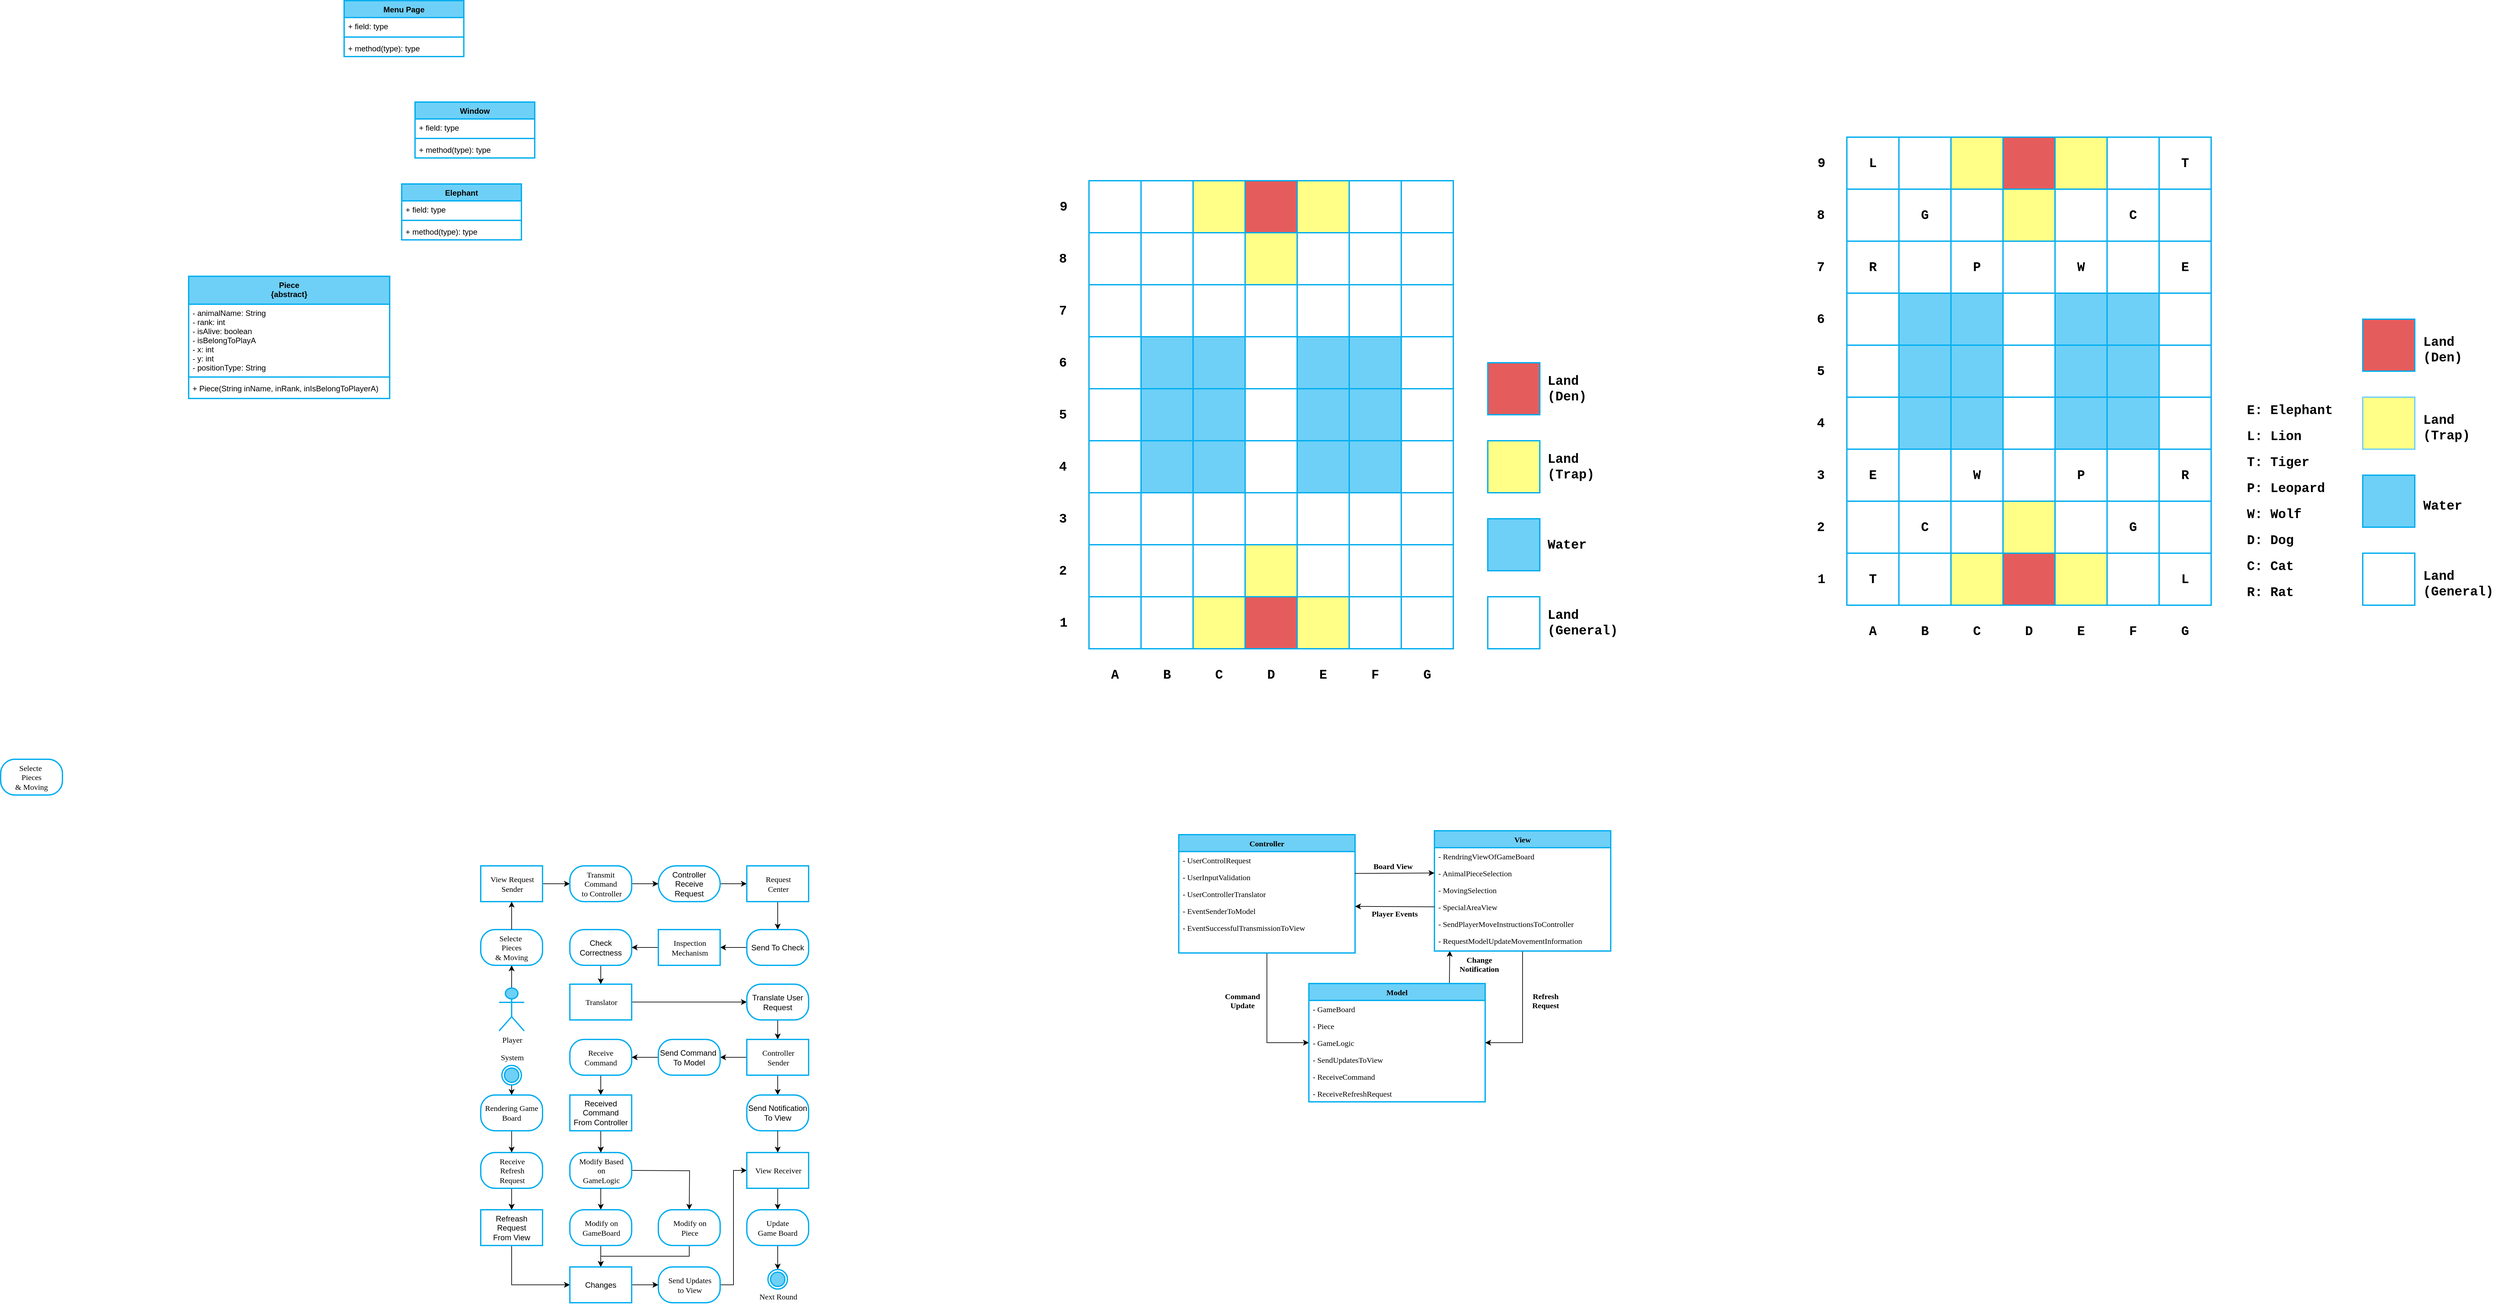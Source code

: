 <mxfile>
    <diagram id="78_1PcfHM3q_1J_BaUjy" name="Page-1">
        <mxGraphModel dx="4640" dy="3180" grid="0" gridSize="10" guides="1" tooltips="1" connect="1" arrows="1" fold="1" page="0" pageScale="1" pageWidth="827" pageHeight="1169" math="0" shadow="0">
            <root>
                <mxCell id="0"/>
                <mxCell id="1" parent="0"/>
                <mxCell id="65" value="" style="group;fontFamily=Courier New;fontSize=20;fontStyle=1;fillColor=none;fontColor=#ffffff;strokeColor=#00ADEF;" parent="1" connectable="0" vertex="1">
                    <mxGeometry x="79" y="80" width="560" height="720" as="geometry"/>
                </mxCell>
                <mxCell id="2" value="" style="whiteSpace=wrap;html=1;aspect=fixed;strokeWidth=2;fontFamily=Courier New;fontSize=20;fontStyle=1;fillColor=none;fontColor=#ffffff;strokeColor=#00ADEF;" parent="65" vertex="1">
                    <mxGeometry width="80" height="80" as="geometry"/>
                </mxCell>
                <mxCell id="3" value="" style="whiteSpace=wrap;html=1;aspect=fixed;strokeWidth=2;fontFamily=Courier New;fontSize=20;fontStyle=1;fillColor=none;fontColor=#ffffff;strokeColor=#00ADEF;" parent="65" vertex="1">
                    <mxGeometry x="80" width="80" height="80" as="geometry"/>
                </mxCell>
                <mxCell id="4" value="" style="whiteSpace=wrap;html=1;aspect=fixed;strokeWidth=2;fillColor=#FFFF88;fontFamily=Courier New;fontSize=20;fontStyle=1;fontColor=#ffffff;strokeColor=#00ADEF;" parent="65" vertex="1">
                    <mxGeometry x="160" width="80" height="80" as="geometry"/>
                </mxCell>
                <mxCell id="5" value="" style="whiteSpace=wrap;html=1;aspect=fixed;strokeWidth=2;fillColor=#E55C5C;fontColor=#ffffff;strokeColor=#00ADEF;fontFamily=Courier New;fontSize=20;fontStyle=1" parent="65" vertex="1">
                    <mxGeometry x="240" width="80" height="80" as="geometry"/>
                </mxCell>
                <mxCell id="6" value="" style="whiteSpace=wrap;html=1;aspect=fixed;strokeWidth=2;fillColor=#FFFF88;fontFamily=Courier New;fontSize=20;fontStyle=1;fontColor=#ffffff;strokeColor=#00ADEF;" parent="65" vertex="1">
                    <mxGeometry x="320" width="80" height="80" as="geometry"/>
                </mxCell>
                <mxCell id="7" value="" style="whiteSpace=wrap;html=1;aspect=fixed;strokeWidth=2;fontFamily=Courier New;fontSize=20;fontStyle=1;fillColor=none;fontColor=#ffffff;strokeColor=#00ADEF;" parent="65" vertex="1">
                    <mxGeometry x="400" width="80" height="80" as="geometry"/>
                </mxCell>
                <mxCell id="8" value="" style="whiteSpace=wrap;html=1;aspect=fixed;strokeWidth=2;fontFamily=Courier New;fontSize=20;fontStyle=1;fillColor=none;fontColor=#ffffff;strokeColor=#00ADEF;" parent="65" vertex="1">
                    <mxGeometry x="480" width="80" height="80" as="geometry"/>
                </mxCell>
                <mxCell id="9" value="" style="whiteSpace=wrap;html=1;aspect=fixed;strokeWidth=2;fontFamily=Courier New;fontSize=20;fontStyle=1;fillColor=none;fontColor=#ffffff;strokeColor=#00ADEF;" parent="65" vertex="1">
                    <mxGeometry y="80" width="80" height="80" as="geometry"/>
                </mxCell>
                <mxCell id="10" value="" style="whiteSpace=wrap;html=1;aspect=fixed;strokeWidth=2;fontFamily=Courier New;fontSize=20;fontStyle=1;fillColor=none;fontColor=#ffffff;strokeColor=#00ADEF;" parent="65" vertex="1">
                    <mxGeometry x="80" y="80" width="80" height="80" as="geometry"/>
                </mxCell>
                <mxCell id="11" value="" style="whiteSpace=wrap;html=1;aspect=fixed;strokeWidth=2;fontFamily=Courier New;fontSize=20;fontStyle=1;fillColor=none;fontColor=#ffffff;strokeColor=#00ADEF;" parent="65" vertex="1">
                    <mxGeometry x="160" y="80" width="80" height="80" as="geometry"/>
                </mxCell>
                <mxCell id="12" value="" style="whiteSpace=wrap;html=1;aspect=fixed;strokeWidth=2;fillColor=#FFFF88;fontFamily=Courier New;fontSize=20;fontStyle=1;fontColor=#ffffff;strokeColor=#00ADEF;" parent="65" vertex="1">
                    <mxGeometry x="240" y="80" width="80" height="80" as="geometry"/>
                </mxCell>
                <mxCell id="13" value="" style="whiteSpace=wrap;html=1;aspect=fixed;strokeWidth=2;fontFamily=Courier New;fontSize=20;fontStyle=1;fillColor=none;fontColor=#ffffff;strokeColor=#00ADEF;" parent="65" vertex="1">
                    <mxGeometry x="320" y="80" width="80" height="80" as="geometry"/>
                </mxCell>
                <mxCell id="14" value="" style="whiteSpace=wrap;html=1;aspect=fixed;strokeWidth=2;fontFamily=Courier New;fontSize=20;fontStyle=1;fillColor=none;fontColor=#ffffff;strokeColor=#00ADEF;" parent="65" vertex="1">
                    <mxGeometry x="400" y="80" width="80" height="80" as="geometry"/>
                </mxCell>
                <mxCell id="15" value="" style="whiteSpace=wrap;html=1;aspect=fixed;strokeWidth=2;fontFamily=Courier New;fontSize=20;fontStyle=1;fillColor=none;fontColor=#ffffff;strokeColor=#00ADEF;" parent="65" vertex="1">
                    <mxGeometry x="480" y="80" width="80" height="80" as="geometry"/>
                </mxCell>
                <mxCell id="16" value="" style="whiteSpace=wrap;html=1;aspect=fixed;strokeWidth=2;fontFamily=Courier New;fontSize=20;fontStyle=1;fillColor=none;fontColor=#ffffff;strokeColor=#00ADEF;" parent="65" vertex="1">
                    <mxGeometry y="160" width="80" height="80" as="geometry"/>
                </mxCell>
                <mxCell id="17" value="" style="whiteSpace=wrap;html=1;aspect=fixed;strokeWidth=2;fontFamily=Courier New;fontSize=20;fontStyle=1;fillColor=none;fontColor=#ffffff;strokeColor=#00ADEF;" parent="65" vertex="1">
                    <mxGeometry x="80" y="160" width="80" height="80" as="geometry"/>
                </mxCell>
                <mxCell id="18" value="" style="whiteSpace=wrap;html=1;aspect=fixed;strokeWidth=2;fontFamily=Courier New;fontSize=20;fontStyle=1;fillColor=none;fontColor=#ffffff;strokeColor=#00ADEF;" parent="65" vertex="1">
                    <mxGeometry x="160" y="160" width="80" height="80" as="geometry"/>
                </mxCell>
                <mxCell id="19" value="" style="whiteSpace=wrap;html=1;aspect=fixed;strokeWidth=2;fontFamily=Courier New;fontSize=20;fontStyle=1;fillColor=none;fontColor=#ffffff;strokeColor=#00ADEF;" parent="65" vertex="1">
                    <mxGeometry x="240" y="160" width="80" height="80" as="geometry"/>
                </mxCell>
                <mxCell id="20" value="" style="whiteSpace=wrap;html=1;aspect=fixed;strokeWidth=2;fontFamily=Courier New;fontSize=20;fontStyle=1;fillColor=none;fontColor=#ffffff;strokeColor=#00ADEF;" parent="65" vertex="1">
                    <mxGeometry x="320" y="160" width="80" height="80" as="geometry"/>
                </mxCell>
                <mxCell id="21" value="" style="whiteSpace=wrap;html=1;aspect=fixed;strokeWidth=2;fontFamily=Courier New;fontSize=20;fontStyle=1;fillColor=none;fontColor=#ffffff;strokeColor=#00ADEF;" parent="65" vertex="1">
                    <mxGeometry x="400" y="160" width="80" height="80" as="geometry"/>
                </mxCell>
                <mxCell id="22" value="" style="whiteSpace=wrap;html=1;aspect=fixed;strokeWidth=2;fontFamily=Courier New;fontSize=20;fontStyle=1;fillColor=none;fontColor=#ffffff;strokeColor=#00ADEF;" parent="65" vertex="1">
                    <mxGeometry x="480" y="160" width="80" height="80" as="geometry"/>
                </mxCell>
                <mxCell id="23" value="" style="whiteSpace=wrap;html=1;aspect=fixed;strokeWidth=2;fontFamily=Courier New;fontSize=20;fontStyle=1;fillColor=none;fontColor=#ffffff;strokeColor=#00ADEF;" parent="65" vertex="1">
                    <mxGeometry y="240" width="80" height="80" as="geometry"/>
                </mxCell>
                <mxCell id="24" value="" style="whiteSpace=wrap;html=1;aspect=fixed;strokeWidth=2;fillColor=#6ED0F7;fontFamily=Courier New;fontSize=20;fontStyle=1;fontColor=#ffffff;strokeColor=#00ADEF;" parent="65" vertex="1">
                    <mxGeometry x="80" y="240" width="80" height="80" as="geometry"/>
                </mxCell>
                <mxCell id="25" value="" style="whiteSpace=wrap;html=1;aspect=fixed;strokeWidth=2;fillColor=#6ED0F7;fontFamily=Courier New;fontSize=20;fontStyle=1;fontColor=#ffffff;strokeColor=#00ADEF;" parent="65" vertex="1">
                    <mxGeometry x="160" y="240" width="80" height="80" as="geometry"/>
                </mxCell>
                <mxCell id="26" value="" style="whiteSpace=wrap;html=1;aspect=fixed;strokeWidth=2;fontFamily=Courier New;fontSize=20;fontStyle=1;fillColor=none;fontColor=#ffffff;strokeColor=#00ADEF;" parent="65" vertex="1">
                    <mxGeometry x="240" y="240" width="80" height="80" as="geometry"/>
                </mxCell>
                <mxCell id="27" value="" style="whiteSpace=wrap;html=1;aspect=fixed;strokeWidth=2;fillColor=#6ED0F7;fontFamily=Courier New;fontSize=20;fontStyle=1;fontColor=#ffffff;strokeColor=#00ADEF;" parent="65" vertex="1">
                    <mxGeometry x="320" y="240" width="80" height="80" as="geometry"/>
                </mxCell>
                <mxCell id="28" value="" style="whiteSpace=wrap;html=1;aspect=fixed;strokeWidth=2;fillColor=#6ED0F7;fontFamily=Courier New;fontSize=20;fontStyle=1;fontColor=#ffffff;strokeColor=#00ADEF;" parent="65" vertex="1">
                    <mxGeometry x="400" y="240" width="80" height="80" as="geometry"/>
                </mxCell>
                <mxCell id="29" value="" style="whiteSpace=wrap;html=1;aspect=fixed;strokeWidth=2;fontFamily=Courier New;fontSize=20;fontStyle=1;fillColor=none;fontColor=#ffffff;strokeColor=#00ADEF;" parent="65" vertex="1">
                    <mxGeometry x="480" y="240" width="80" height="80" as="geometry"/>
                </mxCell>
                <mxCell id="30" value="" style="whiteSpace=wrap;html=1;aspect=fixed;strokeWidth=2;fontFamily=Courier New;fontSize=20;fontStyle=1;fillColor=none;fontColor=#ffffff;strokeColor=#00ADEF;" parent="65" vertex="1">
                    <mxGeometry y="320" width="80" height="80" as="geometry"/>
                </mxCell>
                <mxCell id="31" value="" style="whiteSpace=wrap;html=1;aspect=fixed;strokeWidth=2;fillColor=#6ED0F7;fontFamily=Courier New;fontSize=20;fontStyle=1;fontColor=#ffffff;strokeColor=#00ADEF;" parent="65" vertex="1">
                    <mxGeometry x="80" y="320" width="80" height="80" as="geometry"/>
                </mxCell>
                <mxCell id="32" value="" style="whiteSpace=wrap;html=1;aspect=fixed;strokeWidth=2;fillColor=#6ED0F7;fontFamily=Courier New;fontSize=20;fontStyle=1;fontColor=#ffffff;strokeColor=#00ADEF;" parent="65" vertex="1">
                    <mxGeometry x="160" y="320" width="80" height="80" as="geometry"/>
                </mxCell>
                <mxCell id="33" value="" style="whiteSpace=wrap;html=1;aspect=fixed;strokeWidth=2;fontFamily=Courier New;fontSize=20;fontStyle=1;fillColor=none;fontColor=#ffffff;strokeColor=#00ADEF;" parent="65" vertex="1">
                    <mxGeometry x="240" y="320" width="80" height="80" as="geometry"/>
                </mxCell>
                <mxCell id="34" value="" style="whiteSpace=wrap;html=1;aspect=fixed;strokeWidth=2;fillColor=#6ED0F7;fontFamily=Courier New;fontSize=20;fontStyle=1;fontColor=#ffffff;strokeColor=#00ADEF;" parent="65" vertex="1">
                    <mxGeometry x="320" y="320" width="80" height="80" as="geometry"/>
                </mxCell>
                <mxCell id="35" value="" style="whiteSpace=wrap;html=1;aspect=fixed;strokeWidth=2;fillColor=#6ED0F7;fontFamily=Courier New;fontSize=20;fontStyle=1;fontColor=#ffffff;strokeColor=#00ADEF;" parent="65" vertex="1">
                    <mxGeometry x="400" y="320" width="80" height="80" as="geometry"/>
                </mxCell>
                <mxCell id="36" value="" style="whiteSpace=wrap;html=1;aspect=fixed;strokeWidth=2;fontFamily=Courier New;fontSize=20;fontStyle=1;fillColor=none;fontColor=#ffffff;strokeColor=#00ADEF;" parent="65" vertex="1">
                    <mxGeometry x="480" y="320" width="80" height="80" as="geometry"/>
                </mxCell>
                <mxCell id="37" value="" style="whiteSpace=wrap;html=1;aspect=fixed;strokeWidth=2;fontFamily=Courier New;fontSize=20;fontStyle=1;fillColor=none;fontColor=#ffffff;strokeColor=#00ADEF;" parent="65" vertex="1">
                    <mxGeometry y="400" width="80" height="80" as="geometry"/>
                </mxCell>
                <mxCell id="38" value="" style="whiteSpace=wrap;html=1;aspect=fixed;strokeWidth=2;fillColor=#6ED0F7;fontFamily=Courier New;fontSize=20;fontStyle=1;fontColor=#ffffff;strokeColor=#00ADEF;" parent="65" vertex="1">
                    <mxGeometry x="80" y="400" width="80" height="80" as="geometry"/>
                </mxCell>
                <mxCell id="39" value="" style="whiteSpace=wrap;html=1;aspect=fixed;strokeWidth=2;fillColor=#6ED0F7;fontFamily=Courier New;fontSize=20;fontStyle=1;fontColor=#ffffff;strokeColor=#00ADEF;" parent="65" vertex="1">
                    <mxGeometry x="160" y="400" width="80" height="80" as="geometry"/>
                </mxCell>
                <mxCell id="40" value="" style="whiteSpace=wrap;html=1;aspect=fixed;strokeWidth=2;fontFamily=Courier New;fontSize=20;fontStyle=1;fillColor=none;fontColor=#ffffff;strokeColor=#00ADEF;" parent="65" vertex="1">
                    <mxGeometry x="240" y="400" width="80" height="80" as="geometry"/>
                </mxCell>
                <mxCell id="41" value="" style="whiteSpace=wrap;html=1;aspect=fixed;strokeWidth=2;fillColor=#6ED0F7;fontFamily=Courier New;fontSize=20;fontStyle=1;fontColor=#ffffff;strokeColor=#00ADEF;" parent="65" vertex="1">
                    <mxGeometry x="320" y="400" width="80" height="80" as="geometry"/>
                </mxCell>
                <mxCell id="42" value="" style="whiteSpace=wrap;html=1;aspect=fixed;strokeWidth=2;fillColor=#6ED0F7;fontFamily=Courier New;fontSize=20;fontStyle=1;fontColor=#ffffff;strokeColor=#00ADEF;" parent="65" vertex="1">
                    <mxGeometry x="400" y="400" width="80" height="80" as="geometry"/>
                </mxCell>
                <mxCell id="43" value="" style="whiteSpace=wrap;html=1;aspect=fixed;strokeWidth=2;fontFamily=Courier New;fontSize=20;fontStyle=1;fillColor=none;fontColor=#ffffff;strokeColor=#00ADEF;" parent="65" vertex="1">
                    <mxGeometry x="480" y="400" width="80" height="80" as="geometry"/>
                </mxCell>
                <mxCell id="44" value="" style="whiteSpace=wrap;html=1;aspect=fixed;strokeWidth=2;fontFamily=Courier New;fontSize=20;fontStyle=1;fillColor=none;fontColor=#ffffff;strokeColor=#00ADEF;" parent="65" vertex="1">
                    <mxGeometry y="480" width="80" height="80" as="geometry"/>
                </mxCell>
                <mxCell id="45" value="" style="whiteSpace=wrap;html=1;aspect=fixed;strokeWidth=2;fontFamily=Courier New;fontSize=20;fontStyle=1;fillColor=none;fontColor=#ffffff;strokeColor=#00ADEF;" parent="65" vertex="1">
                    <mxGeometry x="80" y="480" width="80" height="80" as="geometry"/>
                </mxCell>
                <mxCell id="46" value="" style="whiteSpace=wrap;html=1;aspect=fixed;strokeWidth=2;fontFamily=Courier New;fontSize=20;fontStyle=1;fillColor=none;fontColor=#ffffff;strokeColor=#00ADEF;" parent="65" vertex="1">
                    <mxGeometry x="160" y="480" width="80" height="80" as="geometry"/>
                </mxCell>
                <mxCell id="47" value="" style="whiteSpace=wrap;html=1;aspect=fixed;strokeWidth=2;fontFamily=Courier New;fontSize=20;fontStyle=1;fillColor=none;fontColor=#ffffff;strokeColor=#00ADEF;" parent="65" vertex="1">
                    <mxGeometry x="240" y="480" width="80" height="80" as="geometry"/>
                </mxCell>
                <mxCell id="48" value="" style="whiteSpace=wrap;html=1;aspect=fixed;strokeWidth=2;fontFamily=Courier New;fontSize=20;fontStyle=1;fillColor=none;fontColor=#ffffff;strokeColor=#00ADEF;" parent="65" vertex="1">
                    <mxGeometry x="320" y="480" width="80" height="80" as="geometry"/>
                </mxCell>
                <mxCell id="49" value="" style="whiteSpace=wrap;html=1;aspect=fixed;strokeWidth=2;fontFamily=Courier New;fontSize=20;fontStyle=1;fillColor=none;fontColor=#ffffff;strokeColor=#00ADEF;" parent="65" vertex="1">
                    <mxGeometry x="400" y="480" width="80" height="80" as="geometry"/>
                </mxCell>
                <mxCell id="50" value="" style="whiteSpace=wrap;html=1;aspect=fixed;strokeWidth=2;fontFamily=Courier New;fontSize=20;fontStyle=1;fillColor=none;fontColor=#ffffff;strokeColor=#00ADEF;" parent="65" vertex="1">
                    <mxGeometry x="480" y="480" width="80" height="80" as="geometry"/>
                </mxCell>
                <mxCell id="51" value="" style="whiteSpace=wrap;html=1;aspect=fixed;strokeWidth=2;fontFamily=Courier New;fontSize=20;fontStyle=1;fillColor=none;fontColor=#ffffff;strokeColor=#00ADEF;" parent="65" vertex="1">
                    <mxGeometry y="560" width="80" height="80" as="geometry"/>
                </mxCell>
                <mxCell id="52" value="" style="whiteSpace=wrap;html=1;aspect=fixed;strokeWidth=2;fontFamily=Courier New;fontSize=20;fontStyle=1;fillColor=none;fontColor=#ffffff;strokeColor=#00ADEF;" parent="65" vertex="1">
                    <mxGeometry x="80" y="560" width="80" height="80" as="geometry"/>
                </mxCell>
                <mxCell id="53" value="" style="whiteSpace=wrap;html=1;aspect=fixed;strokeWidth=2;fontFamily=Courier New;fontSize=20;fontStyle=1;fillColor=none;fontColor=#ffffff;strokeColor=#00ADEF;" parent="65" vertex="1">
                    <mxGeometry x="160" y="560" width="80" height="80" as="geometry"/>
                </mxCell>
                <mxCell id="54" value="" style="whiteSpace=wrap;html=1;aspect=fixed;strokeWidth=2;fillColor=#FFFF88;fontColor=#ffffff;strokeColor=#00ADEF;fontFamily=Courier New;fontSize=20;fontStyle=1" parent="65" vertex="1">
                    <mxGeometry x="240" y="560" width="80" height="80" as="geometry"/>
                </mxCell>
                <mxCell id="55" value="" style="whiteSpace=wrap;html=1;aspect=fixed;strokeWidth=2;fontFamily=Courier New;fontSize=20;fontStyle=1;fillColor=none;fontColor=#ffffff;strokeColor=#00ADEF;" parent="65" vertex="1">
                    <mxGeometry x="320" y="560" width="80" height="80" as="geometry"/>
                </mxCell>
                <mxCell id="56" value="" style="whiteSpace=wrap;html=1;aspect=fixed;strokeWidth=2;fontFamily=Courier New;fontSize=20;fontStyle=1;fillColor=none;fontColor=#ffffff;strokeColor=#00ADEF;" parent="65" vertex="1">
                    <mxGeometry x="400" y="560" width="80" height="80" as="geometry"/>
                </mxCell>
                <mxCell id="57" value="" style="whiteSpace=wrap;html=1;aspect=fixed;strokeWidth=2;fontFamily=Courier New;fontSize=20;fontStyle=1;fillColor=none;fontColor=#ffffff;strokeColor=#00ADEF;" parent="65" vertex="1">
                    <mxGeometry x="480" y="560" width="80" height="80" as="geometry"/>
                </mxCell>
                <mxCell id="58" value="" style="whiteSpace=wrap;html=1;aspect=fixed;strokeWidth=2;fontFamily=Courier New;fontSize=20;fontStyle=1;fillColor=none;fontColor=#ffffff;strokeColor=#00ADEF;" parent="65" vertex="1">
                    <mxGeometry y="640" width="80" height="80" as="geometry"/>
                </mxCell>
                <mxCell id="59" value="" style="whiteSpace=wrap;html=1;aspect=fixed;strokeWidth=2;fontFamily=Courier New;fontSize=20;fontStyle=1;fillColor=none;fontColor=#ffffff;strokeColor=#00ADEF;" parent="65" vertex="1">
                    <mxGeometry x="80" y="640" width="80" height="80" as="geometry"/>
                </mxCell>
                <mxCell id="60" value="" style="whiteSpace=wrap;html=1;aspect=fixed;strokeWidth=2;fillColor=#FFFF88;fontColor=#ffffff;strokeColor=#00ADEF;fontFamily=Courier New;fontSize=20;fontStyle=1" parent="65" vertex="1">
                    <mxGeometry x="160" y="640" width="80" height="80" as="geometry"/>
                </mxCell>
                <mxCell id="61" value="" style="whiteSpace=wrap;html=1;aspect=fixed;strokeWidth=2;fillColor=#E55C5C;fontColor=#ffffff;strokeColor=#00ADEF;fontFamily=Courier New;fontSize=20;fontStyle=1" parent="65" vertex="1">
                    <mxGeometry x="240" y="640" width="80" height="80" as="geometry"/>
                </mxCell>
                <mxCell id="62" value="" style="whiteSpace=wrap;html=1;aspect=fixed;strokeWidth=2;fillColor=#FFFF88;fontColor=#ffffff;strokeColor=#00ADEF;fontFamily=Courier New;fontSize=20;fontStyle=1" parent="65" vertex="1">
                    <mxGeometry x="320" y="640" width="80" height="80" as="geometry"/>
                </mxCell>
                <mxCell id="63" value="" style="whiteSpace=wrap;html=1;aspect=fixed;strokeWidth=2;fontFamily=Courier New;fontSize=20;fontStyle=1;fillColor=none;fontColor=#ffffff;strokeColor=#00ADEF;" parent="65" vertex="1">
                    <mxGeometry x="400" y="640" width="80" height="80" as="geometry"/>
                </mxCell>
                <mxCell id="64" value="" style="whiteSpace=wrap;html=1;aspect=fixed;strokeWidth=2;fontFamily=Courier New;fontSize=20;fontStyle=1;fillColor=none;fontColor=#ffffff;strokeColor=#00ADEF;" parent="65" vertex="1">
                    <mxGeometry x="480" y="640" width="80" height="80" as="geometry"/>
                </mxCell>
                <mxCell id="66" value="&lt;font style=&quot;font-size: 20px&quot;&gt;&lt;b&gt;9&lt;/b&gt;&lt;/font&gt;" style="text;html=1;strokeColor=none;fillColor=none;align=center;verticalAlign=middle;whiteSpace=wrap;rounded=0;fontFamily=Courier New;" parent="1" vertex="1">
                    <mxGeometry y="80" width="80" height="80" as="geometry"/>
                </mxCell>
                <mxCell id="70" value="&lt;font style=&quot;font-size: 20px&quot;&gt;&lt;b&gt;8&lt;/b&gt;&lt;/font&gt;" style="text;html=1;strokeColor=none;fillColor=none;align=center;verticalAlign=middle;whiteSpace=wrap;rounded=0;fontFamily=Courier New;" parent="1" vertex="1">
                    <mxGeometry x="-1" y="160" width="80" height="80" as="geometry"/>
                </mxCell>
                <mxCell id="71" value="&lt;font style=&quot;font-size: 20px&quot;&gt;&lt;b&gt;7&lt;/b&gt;&lt;/font&gt;" style="text;html=1;strokeColor=none;fillColor=none;align=center;verticalAlign=middle;whiteSpace=wrap;rounded=0;fontFamily=Courier New;" parent="1" vertex="1">
                    <mxGeometry x="-1" y="240" width="80" height="80" as="geometry"/>
                </mxCell>
                <mxCell id="72" value="&lt;font style=&quot;font-size: 20px&quot;&gt;&lt;b&gt;6&lt;/b&gt;&lt;/font&gt;" style="text;html=1;strokeColor=none;fillColor=none;align=center;verticalAlign=middle;whiteSpace=wrap;rounded=0;fontFamily=Courier New;" parent="1" vertex="1">
                    <mxGeometry x="-1" y="320" width="80" height="80" as="geometry"/>
                </mxCell>
                <mxCell id="73" value="&lt;font style=&quot;font-size: 20px&quot;&gt;&lt;b&gt;5&lt;/b&gt;&lt;/font&gt;" style="text;html=1;strokeColor=none;fillColor=none;align=center;verticalAlign=middle;whiteSpace=wrap;rounded=0;fontFamily=Courier New;" parent="1" vertex="1">
                    <mxGeometry x="-1" y="400" width="80" height="80" as="geometry"/>
                </mxCell>
                <mxCell id="74" value="&lt;font style=&quot;font-size: 20px&quot;&gt;&lt;b&gt;4&lt;/b&gt;&lt;/font&gt;" style="text;html=1;strokeColor=none;fillColor=none;align=center;verticalAlign=middle;whiteSpace=wrap;rounded=0;fontFamily=Courier New;" parent="1" vertex="1">
                    <mxGeometry x="-1" y="480" width="80" height="80" as="geometry"/>
                </mxCell>
                <mxCell id="75" value="&lt;font style=&quot;font-size: 20px&quot;&gt;&lt;b&gt;3&lt;/b&gt;&lt;/font&gt;" style="text;html=1;strokeColor=none;fillColor=none;align=center;verticalAlign=middle;whiteSpace=wrap;rounded=0;fontFamily=Courier New;" parent="1" vertex="1">
                    <mxGeometry x="-1" y="560" width="80" height="80" as="geometry"/>
                </mxCell>
                <mxCell id="76" value="&lt;font style=&quot;font-size: 20px&quot;&gt;&lt;b&gt;2&lt;/b&gt;&lt;/font&gt;" style="text;html=1;strokeColor=none;fillColor=none;align=center;verticalAlign=middle;whiteSpace=wrap;rounded=0;fontFamily=Courier New;" parent="1" vertex="1">
                    <mxGeometry x="-1" y="640" width="80" height="80" as="geometry"/>
                </mxCell>
                <mxCell id="77" value="&lt;font style=&quot;font-size: 20px&quot;&gt;&lt;b&gt;1&lt;/b&gt;&lt;/font&gt;" style="text;html=1;strokeColor=none;fillColor=none;align=center;verticalAlign=middle;whiteSpace=wrap;rounded=0;fontFamily=Courier New;" parent="1" vertex="1">
                    <mxGeometry y="720" width="80" height="80" as="geometry"/>
                </mxCell>
                <mxCell id="78" value="&lt;font style=&quot;font-size: 20px&quot;&gt;&lt;b&gt;A&lt;/b&gt;&lt;/font&gt;" style="text;html=1;strokeColor=none;fillColor=none;align=center;verticalAlign=middle;whiteSpace=wrap;rounded=0;fontFamily=Courier New;" parent="1" vertex="1">
                    <mxGeometry x="79" y="800" width="80" height="80" as="geometry"/>
                </mxCell>
                <mxCell id="79" value="&lt;font style=&quot;font-size: 20px&quot;&gt;&lt;b&gt;B&lt;/b&gt;&lt;/font&gt;" style="text;html=1;strokeColor=none;fillColor=none;align=center;verticalAlign=middle;whiteSpace=wrap;rounded=0;fontFamily=Courier New;" parent="1" vertex="1">
                    <mxGeometry x="159" y="800" width="80" height="80" as="geometry"/>
                </mxCell>
                <mxCell id="80" value="&lt;font style=&quot;font-size: 20px&quot;&gt;&lt;b&gt;C&lt;/b&gt;&lt;/font&gt;" style="text;html=1;strokeColor=none;fillColor=none;align=center;verticalAlign=middle;whiteSpace=wrap;rounded=0;fontFamily=Courier New;" parent="1" vertex="1">
                    <mxGeometry x="239" y="800" width="80" height="80" as="geometry"/>
                </mxCell>
                <mxCell id="81" value="&lt;font style=&quot;font-size: 20px&quot;&gt;&lt;b&gt;D&lt;/b&gt;&lt;/font&gt;" style="text;html=1;strokeColor=none;fillColor=none;align=center;verticalAlign=middle;whiteSpace=wrap;rounded=0;fontFamily=Courier New;" parent="1" vertex="1">
                    <mxGeometry x="319" y="800" width="80" height="80" as="geometry"/>
                </mxCell>
                <mxCell id="82" value="&lt;font style=&quot;font-size: 20px&quot;&gt;&lt;b&gt;E&lt;/b&gt;&lt;/font&gt;" style="text;html=1;strokeColor=none;fillColor=none;align=center;verticalAlign=middle;whiteSpace=wrap;rounded=0;fontFamily=Courier New;" parent="1" vertex="1">
                    <mxGeometry x="399" y="800" width="80" height="80" as="geometry"/>
                </mxCell>
                <mxCell id="83" value="&lt;font style=&quot;font-size: 20px&quot;&gt;&lt;b&gt;F&lt;/b&gt;&lt;/font&gt;" style="text;html=1;strokeColor=none;fillColor=none;align=center;verticalAlign=middle;whiteSpace=wrap;rounded=0;fontFamily=Courier New;" parent="1" vertex="1">
                    <mxGeometry x="479" y="800" width="80" height="80" as="geometry"/>
                </mxCell>
                <mxCell id="84" value="&lt;font style=&quot;font-size: 20px&quot;&gt;&lt;b&gt;G&lt;/b&gt;&lt;/font&gt;" style="text;html=1;strokeColor=none;fillColor=none;align=center;verticalAlign=middle;whiteSpace=wrap;rounded=0;fontFamily=Courier New;" parent="1" vertex="1">
                    <mxGeometry x="559" y="800" width="80" height="80" as="geometry"/>
                </mxCell>
                <mxCell id="85" value="" style="whiteSpace=wrap;html=1;aspect=fixed;strokeWidth=2;fillColor=#E55C5C;fontColor=#ffffff;strokeColor=#00ADEF;fontFamily=Courier New;align=left;" parent="1" vertex="1">
                    <mxGeometry x="692" y="360" width="80" height="80" as="geometry"/>
                </mxCell>
                <mxCell id="88" value="" style="whiteSpace=wrap;html=1;aspect=fixed;strokeWidth=2;fillColor=#FFFF88;fontColor=#000000;strokeColor=#00ADEF;fontFamily=Courier New;align=left;" parent="1" vertex="1">
                    <mxGeometry x="692" y="480" width="80" height="80" as="geometry"/>
                </mxCell>
                <mxCell id="95" value="" style="whiteSpace=wrap;html=1;aspect=fixed;strokeWidth=2;fillColor=#6ED0F7;fontFamily=Courier New;align=left;strokeColor=#00ADEF;fontColor=#ffffff;" parent="1" vertex="1">
                    <mxGeometry x="692" y="600" width="80" height="80" as="geometry"/>
                </mxCell>
                <mxCell id="96" value="&lt;font style=&quot;font-size: 20px&quot;&gt;&lt;b&gt;Land&lt;br&gt;(Den)&lt;/b&gt;&lt;/font&gt;" style="text;html=1;strokeColor=none;fillColor=none;align=left;verticalAlign=middle;whiteSpace=wrap;rounded=0;fontFamily=Courier New;" parent="1" vertex="1">
                    <mxGeometry x="782" y="360" width="80" height="80" as="geometry"/>
                </mxCell>
                <mxCell id="97" value="&lt;font style=&quot;font-size: 20px&quot;&gt;&lt;b&gt;Land&lt;br&gt;(Trap)&lt;/b&gt;&lt;/font&gt;" style="text;html=1;strokeColor=none;fillColor=none;align=left;verticalAlign=middle;whiteSpace=wrap;rounded=0;fontFamily=Courier New;" parent="1" vertex="1">
                    <mxGeometry x="782" y="480" width="80" height="80" as="geometry"/>
                </mxCell>
                <mxCell id="98" value="&lt;font style=&quot;font-size: 20px&quot;&gt;&lt;b&gt;Water&lt;/b&gt;&lt;/font&gt;" style="text;html=1;strokeColor=none;fillColor=none;align=left;verticalAlign=middle;whiteSpace=wrap;rounded=0;fontFamily=Courier New;" parent="1" vertex="1">
                    <mxGeometry x="782" y="600" width="80" height="80" as="geometry"/>
                </mxCell>
                <mxCell id="99" value="" style="whiteSpace=wrap;html=1;aspect=fixed;strokeWidth=2;fontFamily=Courier New;align=left;strokeColor=#00ADEF;" parent="1" vertex="1">
                    <mxGeometry x="692" y="720" width="80" height="80" as="geometry"/>
                </mxCell>
                <mxCell id="100" value="&lt;font style=&quot;font-size: 20px&quot;&gt;&lt;b&gt;Land&lt;/b&gt;&lt;b&gt;&lt;br&gt;(General)&lt;br&gt;&lt;/b&gt;&lt;/font&gt;" style="text;html=1;strokeColor=none;fillColor=none;align=left;verticalAlign=middle;whiteSpace=wrap;rounded=0;fontFamily=Courier New;" parent="1" vertex="1">
                    <mxGeometry x="782" y="720" width="119" height="80" as="geometry"/>
                </mxCell>
                <mxCell id="101" value="&lt;font style=&quot;font-size: 20px&quot;&gt;&lt;b&gt;E: Elephant&lt;/b&gt;&lt;/font&gt;" style="text;html=1;strokeColor=none;fillColor=none;align=left;verticalAlign=middle;whiteSpace=wrap;rounded=0;fontFamily=Courier New;" parent="1" vertex="1">
                    <mxGeometry x="1857" y="413" width="140" height="40" as="geometry"/>
                </mxCell>
                <mxCell id="102" value="&lt;font style=&quot;font-size: 20px&quot;&gt;&lt;b&gt;L: Lion&lt;/b&gt;&lt;/font&gt;" style="text;html=1;strokeColor=none;fillColor=none;align=left;verticalAlign=middle;whiteSpace=wrap;rounded=0;fontFamily=Courier New;" parent="1" vertex="1">
                    <mxGeometry x="1857" y="453" width="140" height="40" as="geometry"/>
                </mxCell>
                <mxCell id="103" value="&lt;font style=&quot;font-size: 20px&quot;&gt;&lt;b&gt;T: Tiger&lt;/b&gt;&lt;/font&gt;&lt;span style=&quot;color: rgba(0 , 0 , 0 , 0) ; font-family: monospace ; font-size: 0px&quot;&gt;%3CmxGraphModel%3E%3Croot%3E%3CmxCell%20id%3D%220%22%2F%3E%3CmxCell%20id%3D%221%22%20parent%3D%220%22%2F%3E%3CmxCell%20id%3D%222%22%20value%3D%22%26lt%3Bfont%20style%3D%26quot%3Bfont-size%3A%2020px%26quot%3B%26gt%3B%26lt%3Bb%26gt%3BL%3A%20Lion%26lt%3B%2Fb%26gt%3B%26lt%3B%2Ffont%26gt%3B%22%20style%3D%22text%3Bhtml%3D1%3BstrokeColor%3Dnone%3BfillColor%3Dnone%3Balign%3Dleft%3BverticalAlign%3Dmiddle%3BwhiteSpace%3Dwrap%3Brounded%3D0%3BfontFamily%3DCourier%20New%3B%22%20vertex%3D%221%22%20parent%3D%221%22%3E%3CmxGeometry%20x%3D%22880%22%20y%3D%22400%22%20width%3D%22140%22%20height%3D%2240%22%20as%3D%22geometry%22%2F%3E%3C%2FmxCell%3E%3C%2Froot%3E%3C%2FmxGraphModel%3E&lt;/span&gt;" style="text;html=1;strokeColor=none;fillColor=none;align=left;verticalAlign=middle;whiteSpace=wrap;rounded=0;fontFamily=Courier New;" parent="1" vertex="1">
                    <mxGeometry x="1857" y="493" width="140" height="40" as="geometry"/>
                </mxCell>
                <mxCell id="104" value="&lt;font style=&quot;font-size: 20px&quot;&gt;&lt;b&gt;P: Leopard&lt;/b&gt;&lt;/font&gt;" style="text;html=1;strokeColor=none;fillColor=none;align=left;verticalAlign=middle;whiteSpace=wrap;rounded=0;fontFamily=Courier New;" parent="1" vertex="1">
                    <mxGeometry x="1857" y="533" width="140" height="40" as="geometry"/>
                </mxCell>
                <mxCell id="105" value="&lt;font style=&quot;font-size: 20px&quot;&gt;&lt;b&gt;W: Wolf&lt;/b&gt;&lt;/font&gt;" style="text;html=1;strokeColor=none;fillColor=none;align=left;verticalAlign=middle;whiteSpace=wrap;rounded=0;fontFamily=Courier New;" parent="1" vertex="1">
                    <mxGeometry x="1857" y="573" width="140" height="40" as="geometry"/>
                </mxCell>
                <mxCell id="106" value="&lt;font style=&quot;font-size: 20px&quot;&gt;&lt;b&gt;D: Dog&lt;/b&gt;&lt;/font&gt;" style="text;html=1;strokeColor=none;fillColor=none;align=left;verticalAlign=middle;whiteSpace=wrap;rounded=0;fontFamily=Courier New;" parent="1" vertex="1">
                    <mxGeometry x="1857" y="613" width="140" height="40" as="geometry"/>
                </mxCell>
                <mxCell id="107" value="&lt;font style=&quot;font-size: 20px&quot;&gt;&lt;b&gt;C: Cat&lt;/b&gt;&lt;/font&gt;" style="text;html=1;strokeColor=none;fillColor=none;align=left;verticalAlign=middle;whiteSpace=wrap;rounded=0;fontFamily=Courier New;" parent="1" vertex="1">
                    <mxGeometry x="1857" y="653" width="140" height="40" as="geometry"/>
                </mxCell>
                <mxCell id="108" value="&lt;font style=&quot;font-size: 20px&quot;&gt;&lt;b&gt;R: Rat&lt;/b&gt;&lt;/font&gt;" style="text;html=1;strokeColor=none;fillColor=none;align=left;verticalAlign=middle;whiteSpace=wrap;rounded=0;fontFamily=Courier New;" parent="1" vertex="1">
                    <mxGeometry x="1857" y="693" width="140" height="40" as="geometry"/>
                </mxCell>
                <mxCell id="109" value="" style="group;fontFamily=Courier New;fontSize=20;fontStyle=1;strokeColor=#00ADEF;" parent="1" vertex="1" connectable="0">
                    <mxGeometry x="1244" y="13" width="560" height="720" as="geometry"/>
                </mxCell>
                <mxCell id="110" value="L" style="whiteSpace=wrap;html=1;aspect=fixed;strokeWidth=2;fontFamily=Courier New;fontSize=20;fontStyle=1;strokeColor=#00ADEF;" parent="109" vertex="1">
                    <mxGeometry width="80" height="80" as="geometry"/>
                </mxCell>
                <mxCell id="111" value="" style="whiteSpace=wrap;html=1;aspect=fixed;strokeWidth=2;fontFamily=Courier New;fontSize=20;fontStyle=1;strokeColor=#00ADEF;" parent="109" vertex="1">
                    <mxGeometry x="80" width="80" height="80" as="geometry"/>
                </mxCell>
                <mxCell id="112" value="" style="whiteSpace=wrap;html=1;aspect=fixed;strokeWidth=2;fillColor=#ffff88;fontFamily=Courier New;fontSize=20;fontStyle=1;strokeColor=#00ADEF;" parent="109" vertex="1">
                    <mxGeometry x="160" width="80" height="80" as="geometry"/>
                </mxCell>
                <mxCell id="113" value="" style="whiteSpace=wrap;html=1;aspect=fixed;strokeWidth=2;fillColor=#E55C5C;fontColor=#ffffff;strokeColor=#00ADEF;fontFamily=Courier New;fontSize=20;fontStyle=1" parent="109" vertex="1">
                    <mxGeometry x="240" width="80" height="80" as="geometry"/>
                </mxCell>
                <mxCell id="114" value="" style="whiteSpace=wrap;html=1;aspect=fixed;strokeWidth=2;fillColor=#ffff88;fontFamily=Courier New;fontSize=20;fontStyle=1;strokeColor=#00ADEF;" parent="109" vertex="1">
                    <mxGeometry x="320" width="80" height="80" as="geometry"/>
                </mxCell>
                <mxCell id="115" value="" style="whiteSpace=wrap;html=1;aspect=fixed;strokeWidth=2;fontFamily=Courier New;fontSize=20;fontStyle=1;strokeColor=#00ADEF;" parent="109" vertex="1">
                    <mxGeometry x="400" width="80" height="80" as="geometry"/>
                </mxCell>
                <mxCell id="116" value="T" style="whiteSpace=wrap;html=1;aspect=fixed;strokeWidth=2;fontFamily=Courier New;fontSize=20;fontStyle=1;strokeColor=#00ADEF;" parent="109" vertex="1">
                    <mxGeometry x="480" width="80" height="80" as="geometry"/>
                </mxCell>
                <mxCell id="117" value="" style="whiteSpace=wrap;html=1;aspect=fixed;strokeWidth=2;fontFamily=Courier New;fontSize=20;fontStyle=1;strokeColor=#00ADEF;" parent="109" vertex="1">
                    <mxGeometry y="80" width="80" height="80" as="geometry"/>
                </mxCell>
                <mxCell id="118" value="G" style="whiteSpace=wrap;html=1;aspect=fixed;strokeWidth=2;fontFamily=Courier New;fontSize=20;fontStyle=1;strokeColor=#00ADEF;" parent="109" vertex="1">
                    <mxGeometry x="80" y="80" width="80" height="80" as="geometry"/>
                </mxCell>
                <mxCell id="119" value="" style="whiteSpace=wrap;html=1;aspect=fixed;strokeWidth=2;fontFamily=Courier New;fontSize=20;fontStyle=1;strokeColor=#00ADEF;" parent="109" vertex="1">
                    <mxGeometry x="160" y="80" width="80" height="80" as="geometry"/>
                </mxCell>
                <mxCell id="120" value="" style="whiteSpace=wrap;html=1;aspect=fixed;strokeWidth=2;fillColor=#ffff88;fontFamily=Courier New;fontSize=20;fontStyle=1;strokeColor=#00ADEF;" parent="109" vertex="1">
                    <mxGeometry x="240" y="80" width="80" height="80" as="geometry"/>
                </mxCell>
                <mxCell id="121" value="" style="whiteSpace=wrap;html=1;aspect=fixed;strokeWidth=2;fontFamily=Courier New;fontSize=20;fontStyle=1;strokeColor=#00ADEF;" parent="109" vertex="1">
                    <mxGeometry x="320" y="80" width="80" height="80" as="geometry"/>
                </mxCell>
                <mxCell id="122" value="C" style="whiteSpace=wrap;html=1;aspect=fixed;strokeWidth=2;fontFamily=Courier New;fontSize=20;fontStyle=1;strokeColor=#00ADEF;" parent="109" vertex="1">
                    <mxGeometry x="400" y="80" width="80" height="80" as="geometry"/>
                </mxCell>
                <mxCell id="123" value="" style="whiteSpace=wrap;html=1;aspect=fixed;strokeWidth=2;fontFamily=Courier New;fontSize=20;fontStyle=1;strokeColor=#00ADEF;" parent="109" vertex="1">
                    <mxGeometry x="480" y="80" width="80" height="80" as="geometry"/>
                </mxCell>
                <mxCell id="124" value="R" style="whiteSpace=wrap;html=1;aspect=fixed;strokeWidth=2;fontFamily=Courier New;fontSize=20;fontStyle=1;strokeColor=#00ADEF;" parent="109" vertex="1">
                    <mxGeometry y="160" width="80" height="80" as="geometry"/>
                </mxCell>
                <mxCell id="125" value="" style="whiteSpace=wrap;html=1;aspect=fixed;strokeWidth=2;fontFamily=Courier New;fontSize=20;fontStyle=1;strokeColor=#00ADEF;" parent="109" vertex="1">
                    <mxGeometry x="80" y="160" width="80" height="80" as="geometry"/>
                </mxCell>
                <mxCell id="126" value="P" style="whiteSpace=wrap;html=1;aspect=fixed;strokeWidth=2;fontFamily=Courier New;fontSize=20;fontStyle=1;strokeColor=#00ADEF;" parent="109" vertex="1">
                    <mxGeometry x="160" y="160" width="80" height="80" as="geometry"/>
                </mxCell>
                <mxCell id="127" value="" style="whiteSpace=wrap;html=1;aspect=fixed;strokeWidth=2;fontFamily=Courier New;fontSize=20;fontStyle=1;strokeColor=#00ADEF;" parent="109" vertex="1">
                    <mxGeometry x="240" y="160" width="80" height="80" as="geometry"/>
                </mxCell>
                <mxCell id="128" value="W" style="whiteSpace=wrap;html=1;aspect=fixed;strokeWidth=2;fontFamily=Courier New;fontSize=20;fontStyle=1;strokeColor=#00ADEF;" parent="109" vertex="1">
                    <mxGeometry x="320" y="160" width="80" height="80" as="geometry"/>
                </mxCell>
                <mxCell id="129" value="" style="whiteSpace=wrap;html=1;aspect=fixed;strokeWidth=2;fontFamily=Courier New;fontSize=20;fontStyle=1;strokeColor=#00ADEF;" parent="109" vertex="1">
                    <mxGeometry x="400" y="160" width="80" height="80" as="geometry"/>
                </mxCell>
                <mxCell id="130" value="E" style="whiteSpace=wrap;html=1;aspect=fixed;strokeWidth=2;fontFamily=Courier New;fontSize=20;fontStyle=1;strokeColor=#00ADEF;" parent="109" vertex="1">
                    <mxGeometry x="480" y="160" width="80" height="80" as="geometry"/>
                </mxCell>
                <mxCell id="131" value="" style="whiteSpace=wrap;html=1;aspect=fixed;strokeWidth=2;fontFamily=Courier New;fontSize=20;fontStyle=1;strokeColor=#00ADEF;" parent="109" vertex="1">
                    <mxGeometry y="240" width="80" height="80" as="geometry"/>
                </mxCell>
                <mxCell id="132" value="" style="whiteSpace=wrap;html=1;aspect=fixed;strokeWidth=2;fillColor=#6ED0F7;fontFamily=Courier New;fontSize=20;fontStyle=1;strokeColor=#00ADEF;fontColor=#ffffff;" parent="109" vertex="1">
                    <mxGeometry x="80" y="240" width="80" height="80" as="geometry"/>
                </mxCell>
                <mxCell id="133" value="" style="whiteSpace=wrap;html=1;aspect=fixed;strokeWidth=2;fillColor=#6ED0F7;fontFamily=Courier New;fontSize=20;fontStyle=1;strokeColor=#00ADEF;fontColor=#ffffff;" parent="109" vertex="1">
                    <mxGeometry x="160" y="240" width="80" height="80" as="geometry"/>
                </mxCell>
                <mxCell id="134" value="" style="whiteSpace=wrap;html=1;aspect=fixed;strokeWidth=2;fontFamily=Courier New;fontSize=20;fontStyle=1;strokeColor=#00ADEF;" parent="109" vertex="1">
                    <mxGeometry x="240" y="240" width="80" height="80" as="geometry"/>
                </mxCell>
                <mxCell id="135" value="" style="whiteSpace=wrap;html=1;aspect=fixed;strokeWidth=2;fillColor=#6ED0F7;fontFamily=Courier New;fontSize=20;fontStyle=1;strokeColor=#00ADEF;fontColor=#ffffff;" parent="109" vertex="1">
                    <mxGeometry x="320" y="240" width="82" height="82" as="geometry"/>
                </mxCell>
                <mxCell id="136" value="" style="whiteSpace=wrap;html=1;aspect=fixed;strokeWidth=2;fillColor=#6ED0F7;fontFamily=Courier New;fontSize=20;fontStyle=1;strokeColor=#00ADEF;fontColor=#ffffff;" parent="109" vertex="1">
                    <mxGeometry x="400" y="240" width="80" height="80" as="geometry"/>
                </mxCell>
                <mxCell id="137" value="" style="whiteSpace=wrap;html=1;aspect=fixed;strokeWidth=2;fontFamily=Courier New;fontSize=20;fontStyle=1;strokeColor=#00ADEF;" parent="109" vertex="1">
                    <mxGeometry x="480" y="240" width="80" height="80" as="geometry"/>
                </mxCell>
                <mxCell id="138" value="" style="whiteSpace=wrap;html=1;aspect=fixed;strokeWidth=2;fontFamily=Courier New;fontSize=20;fontStyle=1;strokeColor=#00ADEF;" parent="109" vertex="1">
                    <mxGeometry y="320" width="80" height="80" as="geometry"/>
                </mxCell>
                <mxCell id="139" value="" style="whiteSpace=wrap;html=1;aspect=fixed;strokeWidth=2;fillColor=#6ED0F7;fontFamily=Courier New;fontSize=20;fontStyle=1;strokeColor=#00ADEF;fontColor=#ffffff;" parent="109" vertex="1">
                    <mxGeometry x="80" y="320" width="80" height="80" as="geometry"/>
                </mxCell>
                <mxCell id="140" value="" style="whiteSpace=wrap;html=1;aspect=fixed;strokeWidth=2;fillColor=#6ED0F7;fontFamily=Courier New;fontSize=20;fontStyle=1;strokeColor=#00ADEF;fontColor=#ffffff;" parent="109" vertex="1">
                    <mxGeometry x="160" y="320" width="80" height="80" as="geometry"/>
                </mxCell>
                <mxCell id="141" value="" style="whiteSpace=wrap;html=1;aspect=fixed;strokeWidth=2;fontFamily=Courier New;fontSize=20;fontStyle=1;strokeColor=#00ADEF;" parent="109" vertex="1">
                    <mxGeometry x="240" y="320" width="80" height="80" as="geometry"/>
                </mxCell>
                <mxCell id="142" value="" style="whiteSpace=wrap;html=1;aspect=fixed;strokeWidth=2;fillColor=#6ED0F7;fontFamily=Courier New;fontSize=20;fontStyle=1;strokeColor=#00ADEF;fontColor=#ffffff;" parent="109" vertex="1">
                    <mxGeometry x="320" y="320" width="80" height="80" as="geometry"/>
                </mxCell>
                <mxCell id="143" value="" style="whiteSpace=wrap;html=1;aspect=fixed;strokeWidth=2;fillColor=#6ED0F7;fontFamily=Courier New;fontSize=20;fontStyle=1;strokeColor=#00ADEF;fontColor=#ffffff;" parent="109" vertex="1">
                    <mxGeometry x="400" y="320" width="80" height="80" as="geometry"/>
                </mxCell>
                <mxCell id="144" value="" style="whiteSpace=wrap;html=1;aspect=fixed;strokeWidth=2;fontFamily=Courier New;fontSize=20;fontStyle=1;strokeColor=#00ADEF;" parent="109" vertex="1">
                    <mxGeometry x="480" y="320" width="80" height="80" as="geometry"/>
                </mxCell>
                <mxCell id="145" value="" style="whiteSpace=wrap;html=1;aspect=fixed;strokeWidth=2;fontFamily=Courier New;fontSize=20;fontStyle=1;strokeColor=#00ADEF;" parent="109" vertex="1">
                    <mxGeometry y="400" width="80" height="80" as="geometry"/>
                </mxCell>
                <mxCell id="146" value="" style="whiteSpace=wrap;html=1;aspect=fixed;strokeWidth=2;fillColor=#6ED0F7;fontFamily=Courier New;fontSize=20;fontStyle=1;strokeColor=#00ADEF;fontColor=#ffffff;" parent="109" vertex="1">
                    <mxGeometry x="80" y="400" width="80" height="80" as="geometry"/>
                </mxCell>
                <mxCell id="147" value="" style="whiteSpace=wrap;html=1;aspect=fixed;strokeWidth=2;fillColor=#6ED0F7;fontFamily=Courier New;fontSize=20;fontStyle=1;strokeColor=#00ADEF;fontColor=#ffffff;" parent="109" vertex="1">
                    <mxGeometry x="160" y="400" width="80" height="80" as="geometry"/>
                </mxCell>
                <mxCell id="148" value="" style="whiteSpace=wrap;html=1;aspect=fixed;strokeWidth=2;fontFamily=Courier New;fontSize=20;fontStyle=1;strokeColor=#00ADEF;" parent="109" vertex="1">
                    <mxGeometry x="240" y="400" width="80" height="80" as="geometry"/>
                </mxCell>
                <mxCell id="149" value="" style="whiteSpace=wrap;html=1;aspect=fixed;strokeWidth=2;fillColor=#6ED0F7;fontFamily=Courier New;fontSize=20;fontStyle=1;strokeColor=#00ADEF;fontColor=#ffffff;" parent="109" vertex="1">
                    <mxGeometry x="320" y="400" width="80" height="80" as="geometry"/>
                </mxCell>
                <mxCell id="150" value="" style="whiteSpace=wrap;html=1;aspect=fixed;strokeWidth=2;fillColor=#6ED0F7;fontFamily=Courier New;fontSize=20;fontStyle=1;strokeColor=#00ADEF;fontColor=#ffffff;" parent="109" vertex="1">
                    <mxGeometry x="400" y="400" width="80" height="80" as="geometry"/>
                </mxCell>
                <mxCell id="151" value="" style="whiteSpace=wrap;html=1;aspect=fixed;strokeWidth=2;fontFamily=Courier New;fontSize=20;fontStyle=1;strokeColor=#00ADEF;" parent="109" vertex="1">
                    <mxGeometry x="480" y="400" width="80" height="80" as="geometry"/>
                </mxCell>
                <mxCell id="152" value="E" style="whiteSpace=wrap;html=1;aspect=fixed;strokeWidth=2;fontFamily=Courier New;fontSize=20;fontStyle=1;strokeColor=#00ADEF;" parent="109" vertex="1">
                    <mxGeometry y="480" width="80" height="80" as="geometry"/>
                </mxCell>
                <mxCell id="153" value="" style="whiteSpace=wrap;html=1;aspect=fixed;strokeWidth=2;fontFamily=Courier New;fontSize=20;fontStyle=1;strokeColor=#00ADEF;" parent="109" vertex="1">
                    <mxGeometry x="80" y="480" width="80" height="80" as="geometry"/>
                </mxCell>
                <mxCell id="154" value="W" style="whiteSpace=wrap;html=1;aspect=fixed;strokeWidth=2;fontFamily=Courier New;fontSize=20;fontStyle=1;strokeColor=#00ADEF;" parent="109" vertex="1">
                    <mxGeometry x="160" y="480" width="80" height="80" as="geometry"/>
                </mxCell>
                <mxCell id="155" value="" style="whiteSpace=wrap;html=1;aspect=fixed;strokeWidth=2;fontFamily=Courier New;fontSize=20;fontStyle=1;strokeColor=#00ADEF;" parent="109" vertex="1">
                    <mxGeometry x="240" y="480" width="80" height="80" as="geometry"/>
                </mxCell>
                <mxCell id="156" value="P" style="whiteSpace=wrap;html=1;aspect=fixed;strokeWidth=2;fontFamily=Courier New;fontSize=20;fontStyle=1;strokeColor=#00ADEF;" parent="109" vertex="1">
                    <mxGeometry x="320" y="480" width="80" height="80" as="geometry"/>
                </mxCell>
                <mxCell id="157" value="" style="whiteSpace=wrap;html=1;aspect=fixed;strokeWidth=2;fontFamily=Courier New;fontSize=20;fontStyle=1;strokeColor=#00ADEF;" parent="109" vertex="1">
                    <mxGeometry x="400" y="480" width="80" height="80" as="geometry"/>
                </mxCell>
                <mxCell id="158" value="R" style="whiteSpace=wrap;html=1;aspect=fixed;strokeWidth=2;fontFamily=Courier New;fontSize=20;fontStyle=1;strokeColor=#00ADEF;" parent="109" vertex="1">
                    <mxGeometry x="480" y="480" width="80" height="80" as="geometry"/>
                </mxCell>
                <mxCell id="159" value="" style="whiteSpace=wrap;html=1;aspect=fixed;strokeWidth=2;fontFamily=Courier New;fontSize=20;fontStyle=1;strokeColor=#00ADEF;" parent="109" vertex="1">
                    <mxGeometry y="560" width="80" height="80" as="geometry"/>
                </mxCell>
                <mxCell id="160" value="C" style="whiteSpace=wrap;html=1;aspect=fixed;strokeWidth=2;fontFamily=Courier New;fontSize=20;fontStyle=1;strokeColor=#00ADEF;" parent="109" vertex="1">
                    <mxGeometry x="80" y="560" width="80" height="80" as="geometry"/>
                </mxCell>
                <mxCell id="161" value="" style="whiteSpace=wrap;html=1;aspect=fixed;strokeWidth=2;fontFamily=Courier New;fontSize=20;fontStyle=1;strokeColor=#00ADEF;" parent="109" vertex="1">
                    <mxGeometry x="160" y="560" width="80" height="80" as="geometry"/>
                </mxCell>
                <mxCell id="162" value="" style="whiteSpace=wrap;html=1;aspect=fixed;strokeWidth=2;fillColor=#ffff88;strokeColor=#00ADEF;fontFamily=Courier New;fontSize=20;fontStyle=1" parent="109" vertex="1">
                    <mxGeometry x="240" y="560" width="80" height="80" as="geometry"/>
                </mxCell>
                <mxCell id="163" value="" style="whiteSpace=wrap;html=1;aspect=fixed;strokeWidth=2;fontFamily=Courier New;fontSize=20;fontStyle=1;strokeColor=#00ADEF;" parent="109" vertex="1">
                    <mxGeometry x="320" y="560" width="80" height="80" as="geometry"/>
                </mxCell>
                <mxCell id="164" value="G" style="whiteSpace=wrap;html=1;aspect=fixed;strokeWidth=2;fontFamily=Courier New;fontSize=20;fontStyle=1;strokeColor=#00ADEF;" parent="109" vertex="1">
                    <mxGeometry x="400" y="560" width="80" height="80" as="geometry"/>
                </mxCell>
                <mxCell id="165" value="" style="whiteSpace=wrap;html=1;aspect=fixed;strokeWidth=2;fontFamily=Courier New;fontSize=20;fontStyle=1;strokeColor=#00ADEF;" parent="109" vertex="1">
                    <mxGeometry x="480" y="560" width="80" height="80" as="geometry"/>
                </mxCell>
                <mxCell id="166" value="&lt;font style=&quot;font-size: 20px;&quot;&gt;&lt;span style=&quot;font-size: 20px&quot;&gt;T&lt;/span&gt;&lt;/font&gt;" style="whiteSpace=wrap;html=1;aspect=fixed;strokeWidth=2;fontFamily=Courier New;fontSize=20;fontStyle=1;strokeColor=#00ADEF;" parent="109" vertex="1">
                    <mxGeometry y="640" width="80" height="80" as="geometry"/>
                </mxCell>
                <mxCell id="167" value="" style="whiteSpace=wrap;html=1;aspect=fixed;strokeWidth=2;fontFamily=Courier New;fontSize=20;fontStyle=1;strokeColor=#00ADEF;" parent="109" vertex="1">
                    <mxGeometry x="80" y="640" width="80" height="80" as="geometry"/>
                </mxCell>
                <mxCell id="168" value="" style="whiteSpace=wrap;html=1;aspect=fixed;strokeWidth=2;fillColor=#ffff88;strokeColor=#00ADEF;fontFamily=Courier New;fontSize=20;fontStyle=1" parent="109" vertex="1">
                    <mxGeometry x="160" y="640" width="80" height="80" as="geometry"/>
                </mxCell>
                <mxCell id="169" value="" style="whiteSpace=wrap;html=1;aspect=fixed;strokeWidth=2;fillColor=#E55C5C;fontColor=#ffffff;strokeColor=#00ADEF;fontFamily=Courier New;fontSize=20;fontStyle=1" parent="109" vertex="1">
                    <mxGeometry x="240" y="640" width="80" height="80" as="geometry"/>
                </mxCell>
                <mxCell id="170" value="" style="whiteSpace=wrap;html=1;aspect=fixed;strokeWidth=2;fillColor=#ffff88;strokeColor=#00ADEF;fontFamily=Courier New;fontSize=20;fontStyle=1" parent="109" vertex="1">
                    <mxGeometry x="320" y="640" width="80" height="80" as="geometry"/>
                </mxCell>
                <mxCell id="171" value="" style="whiteSpace=wrap;html=1;aspect=fixed;strokeWidth=2;fontFamily=Courier New;fontSize=20;fontStyle=1;strokeColor=#00ADEF;" parent="109" vertex="1">
                    <mxGeometry x="400" y="640" width="80" height="80" as="geometry"/>
                </mxCell>
                <mxCell id="172" value="L" style="whiteSpace=wrap;html=1;aspect=fixed;strokeWidth=2;fontFamily=Courier New;fontSize=20;fontStyle=1;strokeColor=#00ADEF;" parent="109" vertex="1">
                    <mxGeometry x="480" y="640" width="80" height="80" as="geometry"/>
                </mxCell>
                <mxCell id="173" value="&lt;font style=&quot;font-size: 20px&quot;&gt;&lt;b&gt;9&lt;/b&gt;&lt;/font&gt;" style="text;html=1;strokeColor=none;fillColor=none;align=center;verticalAlign=middle;whiteSpace=wrap;rounded=0;fontFamily=Courier New;" parent="1" vertex="1">
                    <mxGeometry x="1165" y="13" width="80" height="80" as="geometry"/>
                </mxCell>
                <mxCell id="174" value="&lt;font style=&quot;font-size: 20px&quot;&gt;&lt;b&gt;8&lt;/b&gt;&lt;/font&gt;" style="text;html=1;strokeColor=none;fillColor=none;align=center;verticalAlign=middle;whiteSpace=wrap;rounded=0;fontFamily=Courier New;" parent="1" vertex="1">
                    <mxGeometry x="1164" y="93" width="80" height="80" as="geometry"/>
                </mxCell>
                <mxCell id="175" value="&lt;font style=&quot;font-size: 20px&quot;&gt;&lt;b&gt;7&lt;/b&gt;&lt;/font&gt;" style="text;html=1;strokeColor=none;fillColor=none;align=center;verticalAlign=middle;whiteSpace=wrap;rounded=0;fontFamily=Courier New;" parent="1" vertex="1">
                    <mxGeometry x="1164" y="173" width="80" height="80" as="geometry"/>
                </mxCell>
                <mxCell id="176" value="&lt;font style=&quot;font-size: 20px&quot;&gt;&lt;b&gt;6&lt;/b&gt;&lt;/font&gt;" style="text;html=1;strokeColor=none;fillColor=none;align=center;verticalAlign=middle;whiteSpace=wrap;rounded=0;fontFamily=Courier New;" parent="1" vertex="1">
                    <mxGeometry x="1164" y="253" width="80" height="80" as="geometry"/>
                </mxCell>
                <mxCell id="177" value="&lt;font style=&quot;font-size: 20px&quot;&gt;&lt;b&gt;5&lt;/b&gt;&lt;/font&gt;" style="text;html=1;strokeColor=none;fillColor=none;align=center;verticalAlign=middle;whiteSpace=wrap;rounded=0;fontFamily=Courier New;" parent="1" vertex="1">
                    <mxGeometry x="1164" y="333" width="80" height="80" as="geometry"/>
                </mxCell>
                <mxCell id="178" value="&lt;font style=&quot;font-size: 20px&quot;&gt;&lt;b&gt;4&lt;/b&gt;&lt;/font&gt;" style="text;html=1;strokeColor=none;fillColor=none;align=center;verticalAlign=middle;whiteSpace=wrap;rounded=0;fontFamily=Courier New;" parent="1" vertex="1">
                    <mxGeometry x="1164" y="413" width="80" height="80" as="geometry"/>
                </mxCell>
                <mxCell id="179" value="&lt;font style=&quot;font-size: 20px&quot;&gt;&lt;b&gt;3&lt;/b&gt;&lt;/font&gt;" style="text;html=1;strokeColor=none;fillColor=none;align=center;verticalAlign=middle;whiteSpace=wrap;rounded=0;fontFamily=Courier New;" parent="1" vertex="1">
                    <mxGeometry x="1164" y="493" width="80" height="80" as="geometry"/>
                </mxCell>
                <mxCell id="180" value="&lt;font style=&quot;font-size: 20px&quot;&gt;&lt;b&gt;2&lt;/b&gt;&lt;/font&gt;" style="text;html=1;strokeColor=none;fillColor=none;align=center;verticalAlign=middle;whiteSpace=wrap;rounded=0;fontFamily=Courier New;" parent="1" vertex="1">
                    <mxGeometry x="1164" y="573" width="80" height="80" as="geometry"/>
                </mxCell>
                <mxCell id="181" value="&lt;font style=&quot;font-size: 20px&quot;&gt;&lt;b&gt;1&lt;/b&gt;&lt;/font&gt;" style="text;html=1;strokeColor=none;fillColor=none;align=center;verticalAlign=middle;whiteSpace=wrap;rounded=0;fontFamily=Courier New;" parent="1" vertex="1">
                    <mxGeometry x="1165" y="653" width="80" height="80" as="geometry"/>
                </mxCell>
                <mxCell id="182" value="&lt;font style=&quot;font-size: 20px&quot;&gt;&lt;b&gt;A&lt;/b&gt;&lt;/font&gt;" style="text;html=1;strokeColor=none;fillColor=none;align=center;verticalAlign=middle;whiteSpace=wrap;rounded=0;fontFamily=Courier New;" parent="1" vertex="1">
                    <mxGeometry x="1244" y="733" width="80" height="80" as="geometry"/>
                </mxCell>
                <mxCell id="183" value="&lt;font style=&quot;font-size: 20px&quot;&gt;&lt;b&gt;B&lt;/b&gt;&lt;/font&gt;" style="text;html=1;strokeColor=none;fillColor=none;align=center;verticalAlign=middle;whiteSpace=wrap;rounded=0;fontFamily=Courier New;" parent="1" vertex="1">
                    <mxGeometry x="1324" y="733" width="80" height="80" as="geometry"/>
                </mxCell>
                <mxCell id="184" value="&lt;font style=&quot;font-size: 20px&quot;&gt;&lt;b&gt;C&lt;/b&gt;&lt;/font&gt;" style="text;html=1;strokeColor=none;fillColor=none;align=center;verticalAlign=middle;whiteSpace=wrap;rounded=0;fontFamily=Courier New;" parent="1" vertex="1">
                    <mxGeometry x="1404" y="733" width="80" height="80" as="geometry"/>
                </mxCell>
                <mxCell id="185" value="&lt;font style=&quot;font-size: 20px&quot;&gt;&lt;b&gt;D&lt;/b&gt;&lt;/font&gt;" style="text;html=1;strokeColor=none;fillColor=none;align=center;verticalAlign=middle;whiteSpace=wrap;rounded=0;fontFamily=Courier New;" parent="1" vertex="1">
                    <mxGeometry x="1484" y="733" width="80" height="80" as="geometry"/>
                </mxCell>
                <mxCell id="186" value="&lt;font style=&quot;font-size: 20px&quot;&gt;&lt;b&gt;E&lt;/b&gt;&lt;/font&gt;" style="text;html=1;strokeColor=none;fillColor=none;align=center;verticalAlign=middle;whiteSpace=wrap;rounded=0;fontFamily=Courier New;" parent="1" vertex="1">
                    <mxGeometry x="1564" y="733" width="80" height="80" as="geometry"/>
                </mxCell>
                <mxCell id="187" value="&lt;font style=&quot;font-size: 20px&quot;&gt;&lt;b&gt;F&lt;/b&gt;&lt;/font&gt;" style="text;html=1;strokeColor=none;fillColor=none;align=center;verticalAlign=middle;whiteSpace=wrap;rounded=0;fontFamily=Courier New;" parent="1" vertex="1">
                    <mxGeometry x="1644" y="733" width="80" height="80" as="geometry"/>
                </mxCell>
                <mxCell id="188" value="&lt;font style=&quot;font-size: 20px&quot;&gt;&lt;b&gt;G&lt;/b&gt;&lt;/font&gt;" style="text;html=1;strokeColor=none;fillColor=none;align=center;verticalAlign=middle;whiteSpace=wrap;rounded=0;fontFamily=Courier New;" parent="1" vertex="1">
                    <mxGeometry x="1724" y="733" width="80" height="80" as="geometry"/>
                </mxCell>
                <mxCell id="192" value="&lt;font style=&quot;font-size: 20px&quot;&gt;&lt;b&gt;Land&lt;br&gt;(Den)&lt;/b&gt;&lt;/font&gt;" style="text;html=1;strokeColor=none;fillColor=none;align=left;verticalAlign=middle;whiteSpace=wrap;rounded=0;fontFamily=Courier New;" parent="1" vertex="1">
                    <mxGeometry x="2128" y="300" width="80" height="80" as="geometry"/>
                </mxCell>
                <mxCell id="193" value="&lt;font style=&quot;font-size: 20px&quot;&gt;&lt;b&gt;Land&lt;br&gt;(Trap)&lt;/b&gt;&lt;/font&gt;" style="text;html=1;strokeColor=none;fillColor=none;align=left;verticalAlign=middle;whiteSpace=wrap;rounded=0;fontFamily=Courier New;" parent="1" vertex="1">
                    <mxGeometry x="2128" y="420" width="80" height="80" as="geometry"/>
                </mxCell>
                <mxCell id="194" value="&lt;font style=&quot;font-size: 20px&quot;&gt;&lt;b&gt;Water&lt;/b&gt;&lt;/font&gt;" style="text;html=1;strokeColor=none;fillColor=none;align=left;verticalAlign=middle;whiteSpace=wrap;rounded=0;fontFamily=Courier New;" parent="1" vertex="1">
                    <mxGeometry x="2128" y="540" width="80" height="80" as="geometry"/>
                </mxCell>
                <mxCell id="196" value="&lt;font style=&quot;font-size: 20px&quot;&gt;&lt;b&gt;Land&lt;/b&gt;&lt;b&gt;&lt;br&gt;(General)&lt;br&gt;&lt;/b&gt;&lt;/font&gt;" style="text;html=1;strokeColor=none;fillColor=none;align=left;verticalAlign=middle;whiteSpace=wrap;rounded=0;fontFamily=Courier New;" parent="1" vertex="1">
                    <mxGeometry x="2128" y="660" width="119" height="80" as="geometry"/>
                </mxCell>
                <mxCell id="265" style="edgeStyle=orthogonalEdgeStyle;rounded=0;html=1;exitX=0.5;exitY=1;exitDx=0;exitDy=0;entryX=0;entryY=0.5;entryDx=0;entryDy=0;fontSize=12;fillColor=none;strokeColor=#000000;fontStyle=1;startSize=26;fontFamily=Verdana;strokeWidth=1;" parent="1" source="223" target="243" edge="1">
                    <mxGeometry relative="1" as="geometry"/>
                </mxCell>
                <mxCell id="223" value="Controller" style="swimlane;fontStyle=1;childLayout=stackLayout;horizontal=1;startSize=26;fillColor=#6ED0F7;horizontalStack=0;resizeParent=1;resizeParentMax=0;resizeLast=0;collapsible=0;marginBottom=0;strokeColor=#00ADEF;fontFamily=Verdana;strokeWidth=2;" parent="1" vertex="1">
                    <mxGeometry x="217" y="1086" width="271" height="182" as="geometry"/>
                </mxCell>
                <mxCell id="236" value="- UserControlRequest " style="text;strokeColor=none;fillColor=none;align=left;verticalAlign=top;spacingLeft=4;spacingRight=4;overflow=hidden;rotatable=0;points=[[0,0.5],[1,0.5]];portConstraint=eastwest;fontFamily=Verdana;strokeWidth=2;" parent="223" vertex="1">
                    <mxGeometry y="26" width="271" height="26" as="geometry"/>
                </mxCell>
                <mxCell id="237" value="- UserInputValidation" style="text;strokeColor=none;fillColor=none;align=left;verticalAlign=top;spacingLeft=4;spacingRight=4;overflow=hidden;rotatable=0;points=[[0,0.5],[1,0.5]];portConstraint=eastwest;fontFamily=Verdana;strokeWidth=2;" parent="223" vertex="1">
                    <mxGeometry y="52" width="271" height="26" as="geometry"/>
                </mxCell>
                <mxCell id="224" value="- UserControllerTranslator" style="text;strokeColor=none;fillColor=none;align=left;verticalAlign=top;spacingLeft=4;spacingRight=4;overflow=hidden;rotatable=0;points=[[0,0.5],[1,0.5]];portConstraint=eastwest;fontFamily=Verdana;strokeWidth=2;" parent="223" vertex="1">
                    <mxGeometry y="78" width="271" height="26" as="geometry"/>
                </mxCell>
                <mxCell id="235" value="- EventSenderToModel" style="text;strokeColor=none;fillColor=none;align=left;verticalAlign=top;spacingLeft=4;spacingRight=4;overflow=hidden;rotatable=0;points=[[0,0.5],[1,0.5]];portConstraint=eastwest;fontFamily=Verdana;strokeWidth=2;" parent="223" vertex="1">
                    <mxGeometry y="104" width="271" height="26" as="geometry"/>
                </mxCell>
                <mxCell id="252" value="- EventSuccessfulTransmissionToView" style="text;strokeColor=none;fillColor=none;align=left;verticalAlign=top;spacingLeft=4;spacingRight=4;overflow=hidden;rotatable=0;points=[[0,0.5],[1,0.5]];portConstraint=eastwest;fontFamily=Verdana;strokeWidth=2;" parent="223" vertex="1">
                    <mxGeometry y="130" width="271" height="26" as="geometry"/>
                </mxCell>
                <mxCell id="266" style="text;strokeColor=none;fillColor=none;align=left;verticalAlign=top;spacingLeft=4;spacingRight=4;overflow=hidden;rotatable=0;points=[[0,0.5],[1,0.5]];portConstraint=eastwest;fontFamily=Verdana;strokeWidth=2;" parent="223" vertex="1">
                    <mxGeometry y="156" width="271" height="26" as="geometry"/>
                </mxCell>
                <mxCell id="278" style="edgeStyle=none;html=1;entryX=0.087;entryY=0.899;entryDx=0;entryDy=0;entryPerimeter=0;fontSize=12;fillColor=none;strokeColor=#000000;fontStyle=1;startSize=26;fontFamily=Verdana;strokeWidth=1;" parent="1" target="247" edge="1">
                    <mxGeometry relative="1" as="geometry">
                        <mxPoint x="633" y="1315" as="sourcePoint"/>
                    </mxGeometry>
                </mxCell>
                <mxCell id="227" value="Model" style="swimlane;fontStyle=1;childLayout=stackLayout;horizontal=1;startSize=26;fillColor=#6ED0F7;horizontalStack=0;resizeParent=1;resizeParentMax=0;resizeLast=0;collapsible=0;marginBottom=0;strokeColor=#00ADEF;fontFamily=Verdana;strokeWidth=2;" parent="1" vertex="1">
                    <mxGeometry x="417" y="1315" width="271" height="182" as="geometry">
                        <mxRectangle x="411" y="1315" width="62" height="26" as="alternateBounds"/>
                    </mxGeometry>
                </mxCell>
                <mxCell id="244" value="- GameBoard" style="text;strokeColor=none;fillColor=none;align=left;verticalAlign=top;spacingLeft=4;spacingRight=4;overflow=hidden;rotatable=0;points=[[0,0.5],[1,0.5]];portConstraint=eastwest;fontFamily=Verdana;strokeWidth=2;" parent="227" vertex="1">
                    <mxGeometry y="26" width="271" height="26" as="geometry"/>
                </mxCell>
                <mxCell id="229" value="- Piece" style="text;strokeColor=none;fillColor=none;align=left;verticalAlign=top;spacingLeft=4;spacingRight=4;overflow=hidden;rotatable=0;points=[[0,0.5],[1,0.5]];portConstraint=eastwest;fontFamily=Verdana;strokeWidth=2;" parent="227" vertex="1">
                    <mxGeometry y="52" width="271" height="26" as="geometry"/>
                </mxCell>
                <mxCell id="243" value="- GameLogic" style="text;strokeColor=none;fillColor=none;align=left;verticalAlign=top;spacingLeft=4;spacingRight=4;overflow=hidden;rotatable=0;points=[[0,0.5],[1,0.5]];portConstraint=eastwest;fontFamily=Verdana;strokeWidth=2;" parent="227" vertex="1">
                    <mxGeometry y="78" width="271" height="26" as="geometry"/>
                </mxCell>
                <mxCell id="253" value="- SendUpdatesToView" style="text;strokeColor=none;fillColor=none;align=left;verticalAlign=top;spacingLeft=4;spacingRight=4;overflow=hidden;rotatable=0;points=[[0,0.5],[1,0.5]];portConstraint=eastwest;fontFamily=Verdana;strokeWidth=2;" parent="227" vertex="1">
                    <mxGeometry y="104" width="271" height="26" as="geometry"/>
                </mxCell>
                <mxCell id="414" value="- ReceiveCommand" style="text;strokeColor=none;fillColor=none;align=left;verticalAlign=top;spacingLeft=4;spacingRight=4;overflow=hidden;rotatable=0;points=[[0,0.5],[1,0.5]];portConstraint=eastwest;fontFamily=Verdana;strokeWidth=2;" parent="227" vertex="1">
                    <mxGeometry y="130" width="271" height="26" as="geometry"/>
                </mxCell>
                <mxCell id="424" value="- ReceiveRefreshRequest" style="text;strokeColor=none;fillColor=none;align=left;verticalAlign=top;spacingLeft=4;spacingRight=4;overflow=hidden;rotatable=0;points=[[0,0.5],[1,0.5]];portConstraint=eastwest;fontFamily=Verdana;strokeWidth=2;" parent="227" vertex="1">
                    <mxGeometry y="156" width="271" height="26" as="geometry"/>
                </mxCell>
                <mxCell id="257" style="edgeStyle=orthogonalEdgeStyle;html=1;entryX=1;entryY=0.5;entryDx=0;entryDy=0;strokeColor=none;fontFamily=Verdana;strokeWidth=2;" parent="1" source="231" target="229" edge="1">
                    <mxGeometry relative="1" as="geometry"/>
                </mxCell>
                <mxCell id="259" style="edgeStyle=orthogonalEdgeStyle;html=1;exitX=0.5;exitY=1.074;exitDx=0;exitDy=0;exitPerimeter=0;rounded=0;fontSize=12;fillColor=none;strokeColor=#000000;fontStyle=1;startSize=26;fontFamily=Verdana;strokeWidth=1;" parent="1" source="247" target="243" edge="1">
                    <mxGeometry relative="1" as="geometry">
                        <Array as="points">
                            <mxPoint x="745" y="1406"/>
                        </Array>
                        <mxPoint x="692" y="1406" as="targetPoint"/>
                    </mxGeometry>
                </mxCell>
                <mxCell id="231" value="View" style="swimlane;fontStyle=1;childLayout=stackLayout;horizontal=1;startSize=26;fillColor=#6ED0F7;horizontalStack=0;resizeParent=1;resizeParentMax=0;resizeLast=0;collapsible=0;marginBottom=0;strokeColor=#00ADEF;fontFamily=Verdana;strokeWidth=2;expand=1;" parent="1" vertex="1">
                    <mxGeometry x="610" y="1080" width="271" height="185" as="geometry">
                        <mxRectangle x="610" y="1080" width="54" height="26" as="alternateBounds"/>
                    </mxGeometry>
                </mxCell>
                <mxCell id="232" value="- RendringViewOfGameBoard" style="text;strokeColor=none;fillColor=none;align=left;verticalAlign=top;spacingLeft=4;spacingRight=4;overflow=hidden;rotatable=0;points=[[0,0.5],[1,0.5]];portConstraint=eastwest;fontFamily=Verdana;strokeWidth=2;" parent="231" vertex="1">
                    <mxGeometry y="26" width="271" height="26" as="geometry"/>
                </mxCell>
                <mxCell id="233" value="- AnimalPieceSelection" style="text;strokeColor=none;fillColor=none;align=left;verticalAlign=top;spacingLeft=4;spacingRight=4;overflow=hidden;rotatable=0;points=[[0,0.5],[1,0.5]];portConstraint=eastwest;fontFamily=Verdana;strokeWidth=2;" parent="231" vertex="1">
                    <mxGeometry y="52" width="271" height="26" as="geometry"/>
                </mxCell>
                <mxCell id="246" value="- MovingSelection" style="text;strokeColor=none;fillColor=none;align=left;verticalAlign=top;spacingLeft=4;spacingRight=4;overflow=hidden;rotatable=0;points=[[0,0.5],[1,0.5]];portConstraint=eastwest;fontFamily=Verdana;strokeWidth=2;" parent="231" vertex="1">
                    <mxGeometry y="78" width="271" height="26" as="geometry"/>
                </mxCell>
                <mxCell id="245" value="- SpecialAreaView" style="text;strokeColor=none;fillColor=none;align=left;verticalAlign=top;spacingLeft=4;spacingRight=4;overflow=hidden;rotatable=0;points=[[0,0.5],[1,0.5]];portConstraint=eastwest;fontFamily=Verdana;strokeWidth=2;" parent="231" vertex="1">
                    <mxGeometry y="104" width="271" height="26" as="geometry"/>
                </mxCell>
                <mxCell id="248" value="- SendPlayerMoveInstructionsToController" style="text;strokeColor=none;fillColor=none;align=left;verticalAlign=top;spacingLeft=4;spacingRight=4;overflow=hidden;rotatable=0;points=[[0,0.5],[1,0.5]];portConstraint=eastwest;fontFamily=Verdana;strokeWidth=2;" parent="231" vertex="1">
                    <mxGeometry y="130" width="271" height="26" as="geometry"/>
                </mxCell>
                <mxCell id="249" value="- RequestModelUpdateMovementInformation" style="text;strokeColor=none;fillColor=none;align=left;verticalAlign=top;spacingLeft=4;spacingRight=4;overflow=hidden;rotatable=0;points=[[0,0.5],[1,0.5]];portConstraint=eastwest;fontFamily=Verdana;strokeWidth=2;" parent="231" vertex="1">
                    <mxGeometry y="156" width="271" height="26" as="geometry"/>
                </mxCell>
                <mxCell id="247" style="text;strokeColor=none;fillColor=none;align=left;verticalAlign=top;spacingLeft=4;spacingRight=4;overflow=hidden;rotatable=0;points=[[0,0.5],[1,0.5]];portConstraint=eastwest;fontFamily=Verdana;strokeWidth=2;" parent="231" vertex="1">
                    <mxGeometry y="182" width="271" height="3" as="geometry"/>
                </mxCell>
                <mxCell id="258" style="edgeStyle=none;html=1;exitX=0.999;exitY=0.294;exitDx=0;exitDy=0;entryX=0;entryY=0.5;entryDx=0;entryDy=0;exitPerimeter=0;fontSize=12;fillColor=none;strokeColor=#000000;fontStyle=1;startSize=26;fontFamily=Verdana;strokeWidth=1;" parent="1" source="237" target="233" edge="1">
                    <mxGeometry relative="1" as="geometry">
                        <mxPoint x="693" y="1157" as="targetPoint"/>
                    </mxGeometry>
                </mxCell>
                <mxCell id="261" style="edgeStyle=none;html=1;exitX=0;exitY=0.5;exitDx=0;exitDy=0;entryX=1;entryY=0.244;entryDx=0;entryDy=0;entryPerimeter=0;fontFamily=Verdana;strokeColor=#000000;strokeWidth=1;" parent="1" source="245" target="235" edge="1">
                    <mxGeometry relative="1" as="geometry">
                        <mxPoint x="491" y="1197" as="targetPoint"/>
                        <Array as="points"/>
                    </mxGeometry>
                </mxCell>
                <mxCell id="268" value="Command &#10;Update" style="text;align=center;fontStyle=1;verticalAlign=middle;spacingLeft=3;spacingRight=3;strokeColor=none;rotatable=0;points=[[0,0.5],[1,0.5]];portConstraint=eastwest;fontSize=12;fontFamily=Verdana;strokeWidth=2;" parent="1" vertex="1">
                    <mxGeometry x="275" y="1328" width="80" height="26" as="geometry"/>
                </mxCell>
                <mxCell id="269" value="Board View" style="text;align=center;fontStyle=1;verticalAlign=middle;spacingLeft=3;spacingRight=3;strokeColor=none;rotatable=0;points=[[0,0.5],[1,0.5]];portConstraint=eastwest;fontSize=12;fontFamily=Verdana;strokeWidth=2;" parent="1" vertex="1">
                    <mxGeometry x="499" y="1121" width="95" height="26" as="geometry"/>
                </mxCell>
                <mxCell id="271" value="Player Events" style="text;align=center;fontStyle=1;verticalAlign=middle;spacingLeft=3;spacingRight=3;strokeColor=none;rotatable=0;points=[[0,0.5],[1,0.5]];portConstraint=eastwest;fontSize=12;fontFamily=Verdana;strokeWidth=2;" parent="1" vertex="1">
                    <mxGeometry x="509" y="1194" width="80" height="26" as="geometry"/>
                </mxCell>
                <mxCell id="272" value="Change&#10;Notification" style="text;align=center;fontStyle=1;verticalAlign=middle;spacingLeft=3;spacingRight=3;strokeColor=none;rotatable=0;points=[[0,0.5],[1,0.5]];portConstraint=eastwest;fontSize=12;fontFamily=Verdana;strokeWidth=2;" parent="1" vertex="1">
                    <mxGeometry x="639" y="1272" width="80" height="26" as="geometry"/>
                </mxCell>
                <mxCell id="273" value="Refresh&#10;Request" style="text;align=center;fontStyle=1;verticalAlign=middle;spacingLeft=3;spacingRight=3;strokeColor=none;rotatable=0;points=[[0,0.5],[1,0.5]];portConstraint=eastwest;fontSize=12;fontFamily=Verdana;strokeWidth=2;" parent="1" vertex="1">
                    <mxGeometry x="741" y="1328" width="80" height="26" as="geometry"/>
                </mxCell>
                <mxCell id="322" value="&lt;div&gt;&lt;font color=&quot;#000000&quot; face=&quot;verdana&quot;&gt;Selecte&amp;nbsp;&lt;/font&gt;&lt;/div&gt;&lt;div&gt;&lt;font color=&quot;#000000&quot; face=&quot;verdana&quot;&gt;Pieces&lt;/font&gt;&lt;br&gt;&lt;/div&gt;&lt;span style=&quot;color: rgb(0 , 0 , 0) ; font-family: &amp;#34;verdana&amp;#34;&quot;&gt;&amp;amp; Moving&lt;/span&gt;" style="rounded=1;whiteSpace=wrap;html=1;arcSize=40;fontColor=#ffffff;fillColor=none;strokeColor=#00ADEF;strokeWidth=2;" parent="1" vertex="1">
                    <mxGeometry x="-856" y="1232" width="95" height="55" as="geometry"/>
                </mxCell>
                <mxCell id="465" style="edgeStyle=orthogonalEdgeStyle;rounded=0;html=1;exitX=1;exitY=0.5;exitDx=0;exitDy=0;entryX=0;entryY=0.5;entryDx=0;entryDy=0;fontFamily=Verdana;fontColor=#000000;strokeColor=#000000;strokeWidth=1;" parent="1" source="323" target="301" edge="1">
                    <mxGeometry relative="1" as="geometry"/>
                </mxCell>
                <mxCell id="323" value="&lt;span style=&quot;font-family: &amp;#34;verdana&amp;#34; ; text-align: left&quot;&gt;Send Updates&lt;br&gt;to View&lt;/span&gt;&lt;font face=&quot;Verdana&quot;&gt;&lt;br&gt;&lt;/font&gt;" style="html=1;fillColor=none;strokeColor=#00ADEF;fontColor=#000000;rounded=1;arcSize=40;strokeWidth=2;" parent="1" vertex="1">
                    <mxGeometry x="-583" y="1751" width="95" height="55" as="geometry"/>
                </mxCell>
                <mxCell id="325" value="" style="whiteSpace=wrap;html=1;aspect=fixed;strokeWidth=2;fillColor=#E55C5C;fontColor=#ffffff;strokeColor=#00ADEF;fontFamily=Courier New;align=left;" parent="1" vertex="1">
                    <mxGeometry x="2037" y="293" width="80" height="80" as="geometry"/>
                </mxCell>
                <mxCell id="326" value="" style="whiteSpace=wrap;html=1;aspect=fixed;strokeWidth=2;fillColor=#FFFF88;strokeColor=#6ED0F7;fontFamily=Courier New;align=left;" parent="1" vertex="1">
                    <mxGeometry x="2037" y="413" width="80" height="80" as="geometry"/>
                </mxCell>
                <mxCell id="327" value="" style="whiteSpace=wrap;html=1;aspect=fixed;strokeWidth=2;fillColor=#6ED0F7;fontFamily=Courier New;align=left;strokeColor=#00ADEF;fontColor=#ffffff;" parent="1" vertex="1">
                    <mxGeometry x="2037" y="533" width="80" height="80" as="geometry"/>
                </mxCell>
                <mxCell id="328" value="" style="whiteSpace=wrap;html=1;aspect=fixed;strokeWidth=2;fontFamily=Courier New;align=left;strokeColor=#00ADEF;" parent="1" vertex="1">
                    <mxGeometry x="2037" y="653" width="80" height="80" as="geometry"/>
                </mxCell>
                <mxCell id="472" style="edgeStyle=orthogonalEdgeStyle;rounded=0;html=1;exitX=0.5;exitY=1;exitDx=0;exitDy=0;entryX=0;entryY=0.5;entryDx=0;entryDy=0;fontFamily=Verdana;fontColor=#000000;strokeColor=#000000;strokeWidth=1;" parent="1" source="329" target="317" edge="1">
                    <mxGeometry relative="1" as="geometry"/>
                </mxCell>
                <mxCell id="329" value="&lt;font color=&quot;#000000&quot;&gt;Refreash Request&lt;br&gt;From View&lt;br&gt;&lt;/font&gt;" style="rounded=0;whiteSpace=wrap;html=1;arcSize=50;fontColor=#ffffff;fillColor=none;strokeColor=#00ADEF;strokeWidth=2;" parent="1" vertex="1">
                    <mxGeometry x="-856" y="1663" width="95" height="55" as="geometry"/>
                </mxCell>
                <mxCell id="437" style="edgeStyle=none;html=1;exitX=0.5;exitY=1;exitDx=0;exitDy=0;entryX=0.5;entryY=0;entryDx=0;entryDy=0;fontFamily=Verdana;fontColor=#000000;" parent="1" source="417" target="292" edge="1">
                    <mxGeometry relative="1" as="geometry"/>
                </mxCell>
                <mxCell id="417" value="&lt;span style=&quot;text-align: left ; font-family: &amp;#34;verdana&amp;#34; ; color: rgb(0 , 0 , 0)&quot;&gt;Receive&lt;br&gt;&lt;/span&gt;&lt;span style=&quot;color: rgb(0 , 0 , 0) ; font-family: &amp;#34;verdana&amp;#34; ; text-align: left&quot;&gt;Command&lt;/span&gt;&lt;font color=&quot;#000000&quot;&gt;&lt;br&gt;&lt;/font&gt;" style="rounded=1;whiteSpace=wrap;html=1;arcSize=40;fontColor=#ffffff;fillColor=none;strokeColor=#00ADEF;strokeWidth=2;" parent="1" vertex="1">
                    <mxGeometry x="-719" y="1401" width="95" height="55" as="geometry"/>
                </mxCell>
                <mxCell id="434" style="edgeStyle=none;html=1;exitX=0.5;exitY=1;exitDx=0;exitDy=0;entryX=0.5;entryY=0;entryDx=0;entryDy=0;fontFamily=Verdana;fontColor=#000000;" parent="1" source="425" target="329" edge="1">
                    <mxGeometry relative="1" as="geometry"/>
                </mxCell>
                <mxCell id="440" value="" style="edgeStyle=none;html=1;fontFamily=Verdana;fontColor=#000000;" parent="1" source="425" target="329" edge="1">
                    <mxGeometry relative="1" as="geometry"/>
                </mxCell>
                <mxCell id="425" value="&lt;span style=&quot;font-family: &amp;#34;verdana&amp;#34; ; text-align: left&quot;&gt;Receive&lt;br&gt;Refresh&lt;br&gt;Request&lt;/span&gt;&lt;font face=&quot;Verdana&quot;&gt;&lt;br&gt;&lt;/font&gt;" style="html=1;fillColor=none;strokeColor=#00ADEF;fontColor=#000000;rounded=1;arcSize=40;strokeWidth=2;" parent="1" vertex="1">
                    <mxGeometry x="-856" y="1575" width="95" height="55" as="geometry"/>
                </mxCell>
                <mxCell id="435" style="edgeStyle=none;html=1;exitX=1;exitY=0.5;exitDx=0;exitDy=0;entryX=0.5;entryY=0;entryDx=0;entryDy=0;fontFamily=Verdana;fontColor=#000000;rounded=0;" parent="1" source="299" target="316" edge="1">
                    <mxGeometry relative="1" as="geometry">
                        <Array as="points">
                            <mxPoint x="-535" y="1603"/>
                        </Array>
                    </mxGeometry>
                </mxCell>
                <mxCell id="299" value="&lt;font face=&quot;Verdana&quot;&gt;Modify Based &lt;br&gt;on &lt;br&gt;GameLogic&lt;br&gt;&lt;/font&gt;" style="html=1;fillColor=none;strokeColor=#00ADEF;fontColor=#000000;rounded=1;arcSize=40;strokeWidth=2;" parent="1" vertex="1">
                    <mxGeometry x="-719" y="1575" width="95" height="55" as="geometry"/>
                </mxCell>
                <mxCell id="436" style="edgeStyle=none;html=1;exitX=0.5;exitY=1;exitDx=0;exitDy=0;entryX=0.5;entryY=0;entryDx=0;entryDy=0;fontFamily=Verdana;fontColor=#000000;" parent="1" source="292" target="299" edge="1">
                    <mxGeometry relative="1" as="geometry"/>
                </mxCell>
                <mxCell id="439" value="" style="edgeStyle=none;html=1;fontFamily=Verdana;fontColor=#000000;" parent="1" source="292" target="299" edge="1">
                    <mxGeometry relative="1" as="geometry"/>
                </mxCell>
                <mxCell id="292" value="&lt;font color=&quot;#000000&quot;&gt;Received Command&lt;br&gt;From Controller&lt;br&gt;&lt;/font&gt;" style="rounded=0;whiteSpace=wrap;html=1;arcSize=50;fontColor=#ffffff;fillColor=none;strokeColor=#00ADEF;strokeWidth=2;" parent="1" vertex="1">
                    <mxGeometry x="-719" y="1486.5" width="95" height="55" as="geometry"/>
                </mxCell>
                <mxCell id="457" style="edgeStyle=orthogonalEdgeStyle;rounded=0;html=1;entryX=0.5;entryY=1;entryDx=0;entryDy=0;fontFamily=Verdana;fontColor=#000000;strokeColor=#000000;strokeWidth=1;" parent="1" source="446" target="322" edge="1">
                    <mxGeometry relative="1" as="geometry"/>
                </mxCell>
                <mxCell id="446" value="Player" style="shape=umlActor;verticalLabelPosition=bottom;verticalAlign=top;html=1;rounded=0;shadow=0;fontFamily=Verdana;fontColor=#000000;strokeColor=#00ADEF;strokeWidth=2;fillColor=#6ED0F7;" parent="1" vertex="1">
                    <mxGeometry x="-827.81" y="1322" width="38.63" height="66" as="geometry"/>
                </mxCell>
                <mxCell id="454" style="edgeStyle=none;html=1;exitX=1;exitY=0.5;exitDx=0;exitDy=0;entryX=0;entryY=0.5;entryDx=0;entryDy=0;fontFamily=Verdana;fontColor=#000000;" parent="1" source="286" target="289" edge="1">
                    <mxGeometry relative="1" as="geometry"/>
                </mxCell>
                <mxCell id="286" value="&lt;font face=&quot;Verdana&quot;&gt;Translator&lt;br&gt;&lt;/font&gt;" style="html=1;fillColor=none;strokeColor=#00ADEF;fontColor=#000000;rounded=0;arcSize=40;strokeWidth=2;" parent="1" vertex="1">
                    <mxGeometry x="-719" y="1316" width="95" height="55" as="geometry"/>
                </mxCell>
                <mxCell id="449" style="edgeStyle=none;html=1;exitX=0.5;exitY=1;exitDx=0;exitDy=0;entryX=0.5;entryY=0;entryDx=0;entryDy=0;fontFamily=Verdana;fontColor=#000000;" parent="1" source="287" target="291" edge="1">
                    <mxGeometry relative="1" as="geometry"/>
                </mxCell>
                <mxCell id="304" style="edgeStyle=none;html=1;exitX=1;exitY=0.5;exitDx=0;exitDy=0;entryX=0;entryY=0.5;entryDx=0;entryDy=0;fontFamily=Verdana;fontColor=#000000;" parent="1" source="288" target="287" edge="1">
                    <mxGeometry relative="1" as="geometry"/>
                </mxCell>
                <mxCell id="455" style="edgeStyle=none;html=1;exitX=0.5;exitY=1;exitDx=0;exitDy=0;entryX=0.5;entryY=0;entryDx=0;entryDy=0;fontFamily=Verdana;fontColor=#000000;" parent="1" source="289" target="294" edge="1">
                    <mxGeometry relative="1" as="geometry"/>
                </mxCell>
                <mxCell id="289" value="&lt;font color=&quot;#000000&quot;&gt;Translate User Request&lt;/font&gt;" style="rounded=1;whiteSpace=wrap;html=1;arcSize=40;fontColor=#ffffff;fillColor=none;strokeColor=#00ADEF;strokeWidth=2;" parent="1" vertex="1">
                    <mxGeometry x="-447" y="1316" width="95" height="55" as="geometry"/>
                </mxCell>
                <mxCell id="410" style="edgeStyle=none;html=1;exitX=1;exitY=0.5;exitDx=0;exitDy=0;entryX=0;entryY=0.5;entryDx=0;entryDy=0;fontFamily=Verdana;fontColor=#000000;" parent="1" source="290" target="319" edge="1">
                    <mxGeometry relative="1" as="geometry"/>
                </mxCell>
                <mxCell id="450" style="edgeStyle=none;html=1;exitX=0;exitY=0.5;exitDx=0;exitDy=0;entryX=1;entryY=0.5;entryDx=0;entryDy=0;fontFamily=Verdana;fontColor=#000000;" parent="1" source="291" target="284" edge="1">
                    <mxGeometry relative="1" as="geometry"/>
                </mxCell>
                <mxCell id="312" style="edgeStyle=none;html=1;exitX=0.5;exitY=1;exitDx=0;exitDy=0;entryX=0.5;entryY=0;entryDx=0;entryDy=0;fontFamily=Verdana;fontColor=#000000;" parent="1" source="294" target="300" edge="1">
                    <mxGeometry relative="1" as="geometry"/>
                </mxCell>
                <mxCell id="420" style="edgeStyle=orthogonalEdgeStyle;rounded=0;html=1;exitX=0;exitY=0.5;exitDx=0;exitDy=0;entryX=1;entryY=0.5;entryDx=0;entryDy=0;fontFamily=Verdana;fontColor=#000000;strokeColor=#000000;strokeWidth=1;" parent="1" source="296" target="417" edge="1">
                    <mxGeometry relative="1" as="geometry"/>
                </mxCell>
                <mxCell id="428" style="edgeStyle=none;html=1;exitX=0.5;exitY=1;exitDx=0;exitDy=0;entryX=0.5;entryY=0;entryDx=0;entryDy=0;fontFamily=Verdana;fontColor=#000000;" parent="1" source="299" target="307" edge="1">
                    <mxGeometry relative="1" as="geometry"/>
                </mxCell>
                <mxCell id="413" style="edgeStyle=none;html=1;exitX=0.5;exitY=1;exitDx=0;exitDy=0;fontFamily=Verdana;fontSize=12;entryX=0.5;entryY=0;entryDx=0;entryDy=0;" parent="1" source="301" target="320" edge="1">
                    <mxGeometry relative="1" as="geometry">
                        <mxPoint x="-396.105" y="1632.211" as="targetPoint"/>
                    </mxGeometry>
                </mxCell>
                <mxCell id="405" style="edgeStyle=none;html=1;exitX=0.5;exitY=1;exitDx=0;exitDy=0;entryX=0.5;entryY=0;entryDx=0;entryDy=0;fontFamily=Verdana;fontColor=#000000;strokeColor=#000000;strokeWidth=1;" parent="1" source="307" target="317" edge="1">
                    <mxGeometry relative="1" as="geometry"/>
                </mxCell>
                <mxCell id="288" value="&lt;font color=&quot;#000000&quot;&gt;Controller &lt;br&gt;Receive &lt;br&gt;Request&lt;/font&gt;" style="rounded=1;whiteSpace=wrap;html=1;arcSize=50;fontColor=#ffffff;fillColor=none;strokeColor=#00ADEF;strokeWidth=2;" parent="1" vertex="1">
                    <mxGeometry x="-583" y="1134" width="95" height="55" as="geometry"/>
                </mxCell>
                <mxCell id="314" style="edgeStyle=none;html=1;exitX=0;exitY=0.5;exitDx=0;exitDy=0;entryX=1;entryY=0.5;entryDx=0;entryDy=0;fontFamily=Verdana;fontColor=#000000;" parent="1" source="294" target="296" edge="1">
                    <mxGeometry relative="1" as="geometry"/>
                </mxCell>
                <mxCell id="300" value="&lt;font color=&quot;#000000&quot;&gt;Send Notification&lt;br&gt;To View&lt;br&gt;&lt;/font&gt;" style="rounded=1;whiteSpace=wrap;html=1;arcSize=40;fontColor=#ffffff;fillColor=none;strokeColor=#00ADEF;strokeWidth=2;" parent="1" vertex="1">
                    <mxGeometry x="-447" y="1486.5" width="95" height="55" as="geometry"/>
                </mxCell>
                <mxCell id="294" value="&lt;font face=&quot;Verdana&quot;&gt;Controller &lt;br&gt;Sender&lt;br&gt;&lt;/font&gt;" style="html=1;fillColor=none;strokeColor=#00ADEF;fontColor=#000000;rounded=0;arcSize=40;strokeWidth=2;" parent="1" vertex="1">
                    <mxGeometry x="-447" y="1401" width="95" height="55" as="geometry"/>
                </mxCell>
                <mxCell id="407" style="edgeStyle=none;html=1;exitX=1;exitY=0.5;exitDx=0;exitDy=0;entryX=0;entryY=0.5;entryDx=0;entryDy=0;fontFamily=Verdana;fontColor=#000000;strokeColor=#000000;strokeWidth=1;" parent="1" source="317" target="323" edge="1">
                    <mxGeometry relative="1" as="geometry"/>
                </mxCell>
                <mxCell id="433" style="edgeStyle=none;html=1;exitX=0.5;exitY=1;exitDx=0;exitDy=0;entryX=0.5;entryY=0;entryDx=0;entryDy=0;fontFamily=Verdana;fontColor=#000000;" parent="1" source="318" target="425" edge="1">
                    <mxGeometry relative="1" as="geometry"/>
                </mxCell>
                <mxCell id="411" style="edgeStyle=none;html=1;exitX=1;exitY=0.5;exitDx=0;exitDy=0;entryX=0;entryY=0.5;entryDx=0;entryDy=0;fontFamily=Verdana;fontColor=#000000;" parent="1" source="319" target="288" edge="1">
                    <mxGeometry relative="1" as="geometry"/>
                </mxCell>
                <mxCell id="462" style="edgeStyle=none;html=1;exitX=0.5;exitY=1;exitDx=0;exitDy=0;fontFamily=Verdana;fontColor=#000000;" parent="1" source="320" target="460" edge="1">
                    <mxGeometry relative="1" as="geometry"/>
                </mxCell>
                <mxCell id="320" value="&lt;div style=&quot;color: rgb(0 , 0 , 0)&quot;&gt;&lt;span style=&quot;font-family: &amp;#34;verdana&amp;#34;&quot;&gt;Update&lt;/span&gt;&lt;br style=&quot;font-family: &amp;#34;verdana&amp;#34;&quot;&gt;&lt;span style=&quot;font-family: &amp;#34;verdana&amp;#34;&quot;&gt;Game Board&lt;/span&gt;&lt;br&gt;&lt;/div&gt;" style="rounded=1;whiteSpace=wrap;html=1;arcSize=40;fontColor=#ffffff;fillColor=none;strokeColor=#00ADEF;strokeWidth=2;" parent="1" vertex="1">
                    <mxGeometry x="-447" y="1663" width="95" height="55" as="geometry"/>
                </mxCell>
                <mxCell id="307" value="&lt;font face=&quot;Verdana&quot;&gt;Modify on&lt;br&gt;GameBoard&lt;br&gt;&lt;/font&gt;" style="html=1;fillColor=none;strokeColor=#00ADEF;fontColor=#000000;rounded=1;arcSize=40;strokeWidth=2;" parent="1" vertex="1">
                    <mxGeometry x="-719" y="1663" width="95" height="55" as="geometry"/>
                </mxCell>
                <mxCell id="464" style="edgeStyle=orthogonalEdgeStyle;rounded=0;html=1;exitX=0.5;exitY=1;exitDx=0;exitDy=0;entryX=0.5;entryY=0;entryDx=0;entryDy=0;fontFamily=Verdana;fontColor=#000000;strokeColor=#000000;strokeWidth=1;" parent="1" source="316" target="317" edge="1">
                    <mxGeometry relative="1" as="geometry"/>
                </mxCell>
                <mxCell id="316" value="&lt;font face=&quot;Verdana&quot;&gt;Modify on&lt;br&gt;Piece&lt;br&gt;&lt;/font&gt;" style="html=1;fillColor=none;strokeColor=#00ADEF;fontColor=#000000;rounded=1;arcSize=40;strokeWidth=2;" parent="1" vertex="1">
                    <mxGeometry x="-583" y="1663" width="95" height="55" as="geometry"/>
                </mxCell>
                <mxCell id="317" value="&lt;font color=&quot;#000000&quot;&gt;Changes&lt;/font&gt;" style="rounded=0;whiteSpace=wrap;html=1;arcSize=50;fontColor=#ffffff;fillColor=none;strokeColor=#00ADEF;strokeWidth=2;" parent="1" vertex="1">
                    <mxGeometry x="-719" y="1751" width="95" height="55" as="geometry"/>
                </mxCell>
                <mxCell id="290" value="&lt;font face=&quot;Verdana&quot;&gt;View Request &lt;br&gt;Sender&lt;br&gt;&lt;/font&gt;" style="html=1;fillColor=none;strokeColor=#00ADEF;fontColor=#000000;rounded=0;arcSize=40;strokeWidth=2;" parent="1" vertex="1">
                    <mxGeometry x="-856" y="1134" width="95" height="55" as="geometry"/>
                </mxCell>
                <mxCell id="319" value="&lt;div style=&quot;color: rgb(0 , 0 , 0)&quot;&gt;&lt;span style=&quot;font-family: &amp;#34;verdana&amp;#34;&quot;&gt;Transmit&lt;/span&gt;&lt;br style=&quot;font-family: &amp;#34;verdana&amp;#34;&quot;&gt;&lt;span style=&quot;font-family: &amp;#34;verdana&amp;#34;&quot;&gt;Command&lt;/span&gt;&lt;br style=&quot;font-family: &amp;#34;verdana&amp;#34;&quot;&gt;&lt;span style=&quot;font-family: &amp;#34;verdana&amp;#34;&quot;&gt;&amp;nbsp;to Controller&lt;/span&gt;&lt;br&gt;&lt;/div&gt;" style="rounded=1;whiteSpace=wrap;html=1;arcSize=40;fontColor=#ffffff;fillColor=none;strokeColor=#00ADEF;strokeWidth=2;" parent="1" vertex="1">
                    <mxGeometry x="-719" y="1134" width="95" height="55" as="geometry"/>
                </mxCell>
                <mxCell id="301" value="&lt;font face=&quot;Verdana&quot;&gt;View Receiver&lt;br&gt;&lt;/font&gt;" style="html=1;fillColor=none;strokeColor=#00ADEF;fontColor=#000000;rounded=0;arcSize=40;strokeWidth=2;" parent="1" vertex="1">
                    <mxGeometry x="-447" y="1575" width="95" height="55" as="geometry"/>
                </mxCell>
                <mxCell id="296" value="&lt;font color=&quot;#000000&quot;&gt;Send Command&amp;nbsp;&lt;br&gt;To Model&lt;br&gt;&lt;/font&gt;" style="rounded=1;whiteSpace=wrap;html=1;arcSize=40;fontColor=#ffffff;fillColor=none;strokeColor=#00ADEF;strokeWidth=2;" parent="1" vertex="1">
                    <mxGeometry x="-583" y="1401" width="95" height="55" as="geometry"/>
                </mxCell>
                <mxCell id="313" style="edgeStyle=none;html=1;exitX=0.5;exitY=1;exitDx=0;exitDy=0;entryX=0.5;entryY=0;entryDx=0;entryDy=0;fontFamily=Verdana;fontColor=#000000;" parent="1" source="300" target="301" edge="1">
                    <mxGeometry relative="1" as="geometry"/>
                </mxCell>
                <mxCell id="318" value="&lt;div style=&quot;color: rgb(0 , 0 , 0)&quot;&gt;&lt;span style=&quot;font-family: &amp;#34;verdana&amp;#34;&quot;&gt;Rendering Game&lt;/span&gt;&lt;/div&gt;&lt;font face=&quot;Verdana&quot; style=&quot;color: rgb(0 , 0 , 0)&quot;&gt;Board&lt;/font&gt;" style="rounded=1;whiteSpace=wrap;html=1;arcSize=40;fontColor=#ffffff;fillColor=none;strokeColor=#00ADEF;strokeWidth=2;" parent="1" vertex="1">
                    <mxGeometry x="-856" y="1486.5" width="95" height="55" as="geometry"/>
                </mxCell>
                <mxCell id="453" style="edgeStyle=none;html=1;exitX=0.5;exitY=1;exitDx=0;exitDy=0;entryX=0.5;entryY=0;entryDx=0;entryDy=0;fontFamily=Verdana;fontSize=12;" parent="1" source="285" target="286" edge="1">
                    <mxGeometry relative="1" as="geometry"/>
                </mxCell>
                <mxCell id="285" value="&lt;font color=&quot;#000000&quot;&gt;Check Correctness&lt;/font&gt;" style="rounded=1;whiteSpace=wrap;html=1;arcSize=40;fontColor=#ffffff;fillColor=none;strokeColor=#00ADEF;strokeWidth=2;" parent="1" vertex="1">
                    <mxGeometry x="-719" y="1232" width="95" height="55" as="geometry"/>
                </mxCell>
                <mxCell id="287" value="&lt;font face=&quot;Verdana&quot;&gt;Request &lt;br&gt;Center&lt;br&gt;&lt;/font&gt;" style="html=1;fillColor=none;strokeColor=#00ADEF;fontColor=#000000;rounded=0;arcSize=40;strokeWidth=2;" parent="1" vertex="1">
                    <mxGeometry x="-447" y="1134" width="95" height="55" as="geometry"/>
                </mxCell>
                <mxCell id="291" value="&lt;font color=&quot;#000000&quot;&gt;Send To Check&lt;/font&gt;" style="rounded=1;whiteSpace=wrap;html=1;arcSize=40;fontColor=#ffffff;fillColor=none;strokeColor=#00ADEF;strokeWidth=2;" parent="1" vertex="1">
                    <mxGeometry x="-447" y="1232" width="95" height="55" as="geometry"/>
                </mxCell>
                <mxCell id="452" style="edgeStyle=none;html=1;exitX=0;exitY=0.5;exitDx=0;exitDy=0;entryX=1;entryY=0.5;entryDx=0;entryDy=0;fontFamily=Verdana;fontColor=#000000;" parent="1" source="284" target="285" edge="1">
                    <mxGeometry relative="1" as="geometry"/>
                </mxCell>
                <mxCell id="284" value="&lt;font face=&quot;Verdana&quot;&gt;Inspection&lt;br&gt;Mechanism&lt;br&gt;&lt;/font&gt;" style="html=1;fillColor=none;strokeColor=#00ADEF;fontColor=#000000;rounded=0;arcSize=40;strokeWidth=2;" parent="1" vertex="1">
                    <mxGeometry x="-583" y="1232" width="95" height="55" as="geometry"/>
                </mxCell>
                <mxCell id="451" style="edgeStyle=none;html=1;exitX=0.5;exitY=0;exitDx=0;exitDy=0;entryX=0.5;entryY=1;entryDx=0;entryDy=0;fontFamily=Verdana;fontColor=#000000;" parent="1" source="322" target="290" edge="1">
                    <mxGeometry relative="1" as="geometry"/>
                </mxCell>
                <mxCell id="460" value="" style="ellipse;html=1;shape=endState;fillColor=#6ED0F7;strokeColor=#00ADEF;rounded=0;fontFamily=Verdana;fontColor=#000000;strokeWidth=2;" parent="1" vertex="1">
                    <mxGeometry x="-414.5" y="1755" width="30" height="30" as="geometry"/>
                </mxCell>
                <mxCell id="463" value="Next Round" style="text;html=1;align=center;verticalAlign=middle;resizable=0;points=[];autosize=1;strokeColor=none;fillColor=none;fontFamily=Verdana;fontColor=#000000;" parent="1" vertex="1">
                    <mxGeometry x="-439" y="1788" width="80" height="18" as="geometry"/>
                </mxCell>
                <mxCell id="470" style="edgeStyle=orthogonalEdgeStyle;rounded=0;html=1;entryX=0.5;entryY=0;entryDx=0;entryDy=0;fontFamily=Verdana;fontColor=#000000;strokeColor=#000000;strokeWidth=1;" parent="1" source="469" target="318" edge="1">
                    <mxGeometry relative="1" as="geometry"/>
                </mxCell>
                <mxCell id="469" value="" style="ellipse;html=1;shape=endState;fillColor=#6ED0F7;strokeColor=#00ADEF;rounded=0;fontFamily=Verdana;fontColor=#000000;strokeWidth=2;" parent="1" vertex="1">
                    <mxGeometry x="-823.5" y="1441" width="30" height="30" as="geometry"/>
                </mxCell>
                <mxCell id="471" value="System" style="text;html=1;align=center;verticalAlign=middle;resizable=0;points=[];autosize=1;strokeColor=none;fillColor=none;fontFamily=Verdana;fontColor=#000000;" parent="1" vertex="1">
                    <mxGeometry x="-835.5" y="1419.5" width="55" height="18" as="geometry"/>
                </mxCell>
                <mxCell id="473" value="Menu Page" style="swimlane;fontStyle=1;align=center;verticalAlign=top;childLayout=stackLayout;horizontal=1;startSize=26;horizontalStack=0;resizeParent=1;resizeParentMax=0;resizeLast=0;collapsible=0;marginBottom=0;strokeColor=#00ADEF;fillColor=#6ED0F7;strokeWidth=2;" vertex="1" parent="1">
                    <mxGeometry x="-1066" y="-197" width="184" height="86" as="geometry"/>
                </mxCell>
                <mxCell id="474" value="+ field: type" style="text;strokeColor=none;fillColor=none;align=left;verticalAlign=top;spacingLeft=4;spacingRight=4;overflow=hidden;rotatable=0;points=[[0,0.5],[1,0.5]];portConstraint=eastwest;strokeWidth=2;" vertex="1" parent="473">
                    <mxGeometry y="26" width="184" height="26" as="geometry"/>
                </mxCell>
                <mxCell id="475" value="" style="line;strokeWidth=2;fillColor=none;align=left;verticalAlign=middle;spacingTop=-1;spacingLeft=3;spacingRight=3;rotatable=0;labelPosition=right;points=[];portConstraint=eastwest;strokeColor=#00ADEF;" vertex="1" parent="473">
                    <mxGeometry y="52" width="184" height="8" as="geometry"/>
                </mxCell>
                <mxCell id="476" value="+ method(type): type" style="text;strokeColor=none;fillColor=none;align=left;verticalAlign=top;spacingLeft=4;spacingRight=4;overflow=hidden;rotatable=0;points=[[0,0.5],[1,0.5]];portConstraint=eastwest;strokeWidth=2;" vertex="1" parent="473">
                    <mxGeometry y="60" width="184" height="26" as="geometry"/>
                </mxCell>
                <mxCell id="485" value="Window" style="swimlane;fontStyle=1;align=center;verticalAlign=top;childLayout=stackLayout;horizontal=1;startSize=26;horizontalStack=0;resizeParent=1;resizeParentMax=0;resizeLast=0;collapsible=0;marginBottom=0;strokeColor=#00ADEF;fillColor=#6ED0F7;strokeWidth=2;" vertex="1" parent="1">
                    <mxGeometry x="-957" y="-41" width="184" height="86" as="geometry"/>
                </mxCell>
                <mxCell id="486" value="+ field: type" style="text;strokeColor=none;fillColor=none;align=left;verticalAlign=top;spacingLeft=4;spacingRight=4;overflow=hidden;rotatable=0;points=[[0,0.5],[1,0.5]];portConstraint=eastwest;strokeWidth=2;" vertex="1" parent="485">
                    <mxGeometry y="26" width="184" height="26" as="geometry"/>
                </mxCell>
                <mxCell id="487" value="" style="line;strokeWidth=2;fillColor=none;align=left;verticalAlign=middle;spacingTop=-1;spacingLeft=3;spacingRight=3;rotatable=0;labelPosition=right;points=[];portConstraint=eastwest;strokeColor=#00ADEF;" vertex="1" parent="485">
                    <mxGeometry y="52" width="184" height="8" as="geometry"/>
                </mxCell>
                <mxCell id="488" value="+ method(type): type" style="text;strokeColor=none;fillColor=none;align=left;verticalAlign=top;spacingLeft=4;spacingRight=4;overflow=hidden;rotatable=0;points=[[0,0.5],[1,0.5]];portConstraint=eastwest;strokeWidth=2;" vertex="1" parent="485">
                    <mxGeometry y="60" width="184" height="26" as="geometry"/>
                </mxCell>
                <mxCell id="497" value="Elephant" style="swimlane;fontStyle=1;align=center;verticalAlign=top;childLayout=stackLayout;horizontal=1;startSize=26;horizontalStack=0;resizeParent=1;resizeParentMax=0;resizeLast=0;collapsible=0;marginBottom=0;strokeColor=#00ADEF;fillColor=#6ED0F7;strokeWidth=2;" vertex="1" parent="1">
                    <mxGeometry x="-977.5" y="85" width="184" height="86" as="geometry"/>
                </mxCell>
                <mxCell id="498" value="+ field: type" style="text;strokeColor=none;fillColor=none;align=left;verticalAlign=top;spacingLeft=4;spacingRight=4;overflow=hidden;rotatable=0;points=[[0,0.5],[1,0.5]];portConstraint=eastwest;strokeWidth=2;" vertex="1" parent="497">
                    <mxGeometry y="26" width="184" height="26" as="geometry"/>
                </mxCell>
                <mxCell id="499" value="" style="line;strokeWidth=2;fillColor=none;align=left;verticalAlign=middle;spacingTop=-1;spacingLeft=3;spacingRight=3;rotatable=0;labelPosition=right;points=[];portConstraint=eastwest;strokeColor=#00ADEF;" vertex="1" parent="497">
                    <mxGeometry y="52" width="184" height="8" as="geometry"/>
                </mxCell>
                <mxCell id="500" value="+ method(type): type" style="text;strokeColor=none;fillColor=none;align=left;verticalAlign=top;spacingLeft=4;spacingRight=4;overflow=hidden;rotatable=0;points=[[0,0.5],[1,0.5]];portConstraint=eastwest;strokeWidth=2;" vertex="1" parent="497">
                    <mxGeometry y="60" width="184" height="26" as="geometry"/>
                </mxCell>
                <mxCell id="501" value="Piece&#10;{abstract}" style="swimlane;fontStyle=1;align=center;verticalAlign=top;childLayout=stackLayout;horizontal=1;startSize=43;horizontalStack=0;resizeParent=1;resizeParentMax=0;resizeLast=0;collapsible=0;marginBottom=0;strokeColor=#00ADEF;fillColor=#6ED0F7;strokeWidth=2;connectable=1;" vertex="1" parent="1">
                    <mxGeometry x="-1305" y="227" width="309" height="188" as="geometry"/>
                </mxCell>
                <mxCell id="502" value="- animalName: String&#10;- rank: int&#10;- isAlive: boolean&#10;- isBelongToPlayA&#10;- x: int&#10;- y: int&#10;- positionType: String" style="text;strokeColor=none;fillColor=none;align=left;verticalAlign=top;spacingLeft=4;spacingRight=4;overflow=hidden;rotatable=0;points=[[0,0.5],[1,0.5]];portConstraint=eastwest;strokeWidth=2;" vertex="1" parent="501">
                    <mxGeometry y="43" width="309" height="108" as="geometry"/>
                </mxCell>
                <mxCell id="503" value="" style="line;strokeWidth=2;fillColor=none;align=left;verticalAlign=middle;spacingTop=-1;spacingLeft=3;spacingRight=3;rotatable=0;labelPosition=right;points=[];portConstraint=eastwest;strokeColor=#00ADEF;" vertex="1" parent="501">
                    <mxGeometry y="151" width="309" height="8" as="geometry"/>
                </mxCell>
                <mxCell id="504" value="+ Piece(String inName, inRank, inIsBelongToPlayerA)" style="text;strokeColor=none;fillColor=none;align=left;verticalAlign=top;spacingLeft=4;spacingRight=4;overflow=hidden;rotatable=0;points=[[0,0.5],[1,0.5]];portConstraint=eastwest;strokeWidth=2;" vertex="1" parent="501">
                    <mxGeometry y="159" width="309" height="29" as="geometry"/>
                </mxCell>
                <mxCell id="505" value="&lt;div&gt;&lt;font color=&quot;#000000&quot; face=&quot;verdana&quot;&gt;Selecte&amp;nbsp;&lt;/font&gt;&lt;/div&gt;&lt;div&gt;&lt;font color=&quot;#000000&quot; face=&quot;verdana&quot;&gt;Pieces&lt;/font&gt;&lt;br&gt;&lt;/div&gt;&lt;span style=&quot;color: rgb(0 , 0 , 0) ; font-family: &amp;#34;verdana&amp;#34;&quot;&gt;&amp;amp; Moving&lt;/span&gt;" style="rounded=1;whiteSpace=wrap;html=1;arcSize=40;fontColor=#ffffff;fillColor=none;strokeColor=#00ADEF;strokeWidth=2;" vertex="1" parent="1">
                    <mxGeometry x="-1594" y="970" width="95" height="55" as="geometry"/>
                </mxCell>
            </root>
        </mxGraphModel>
    </diagram>
</mxfile>
